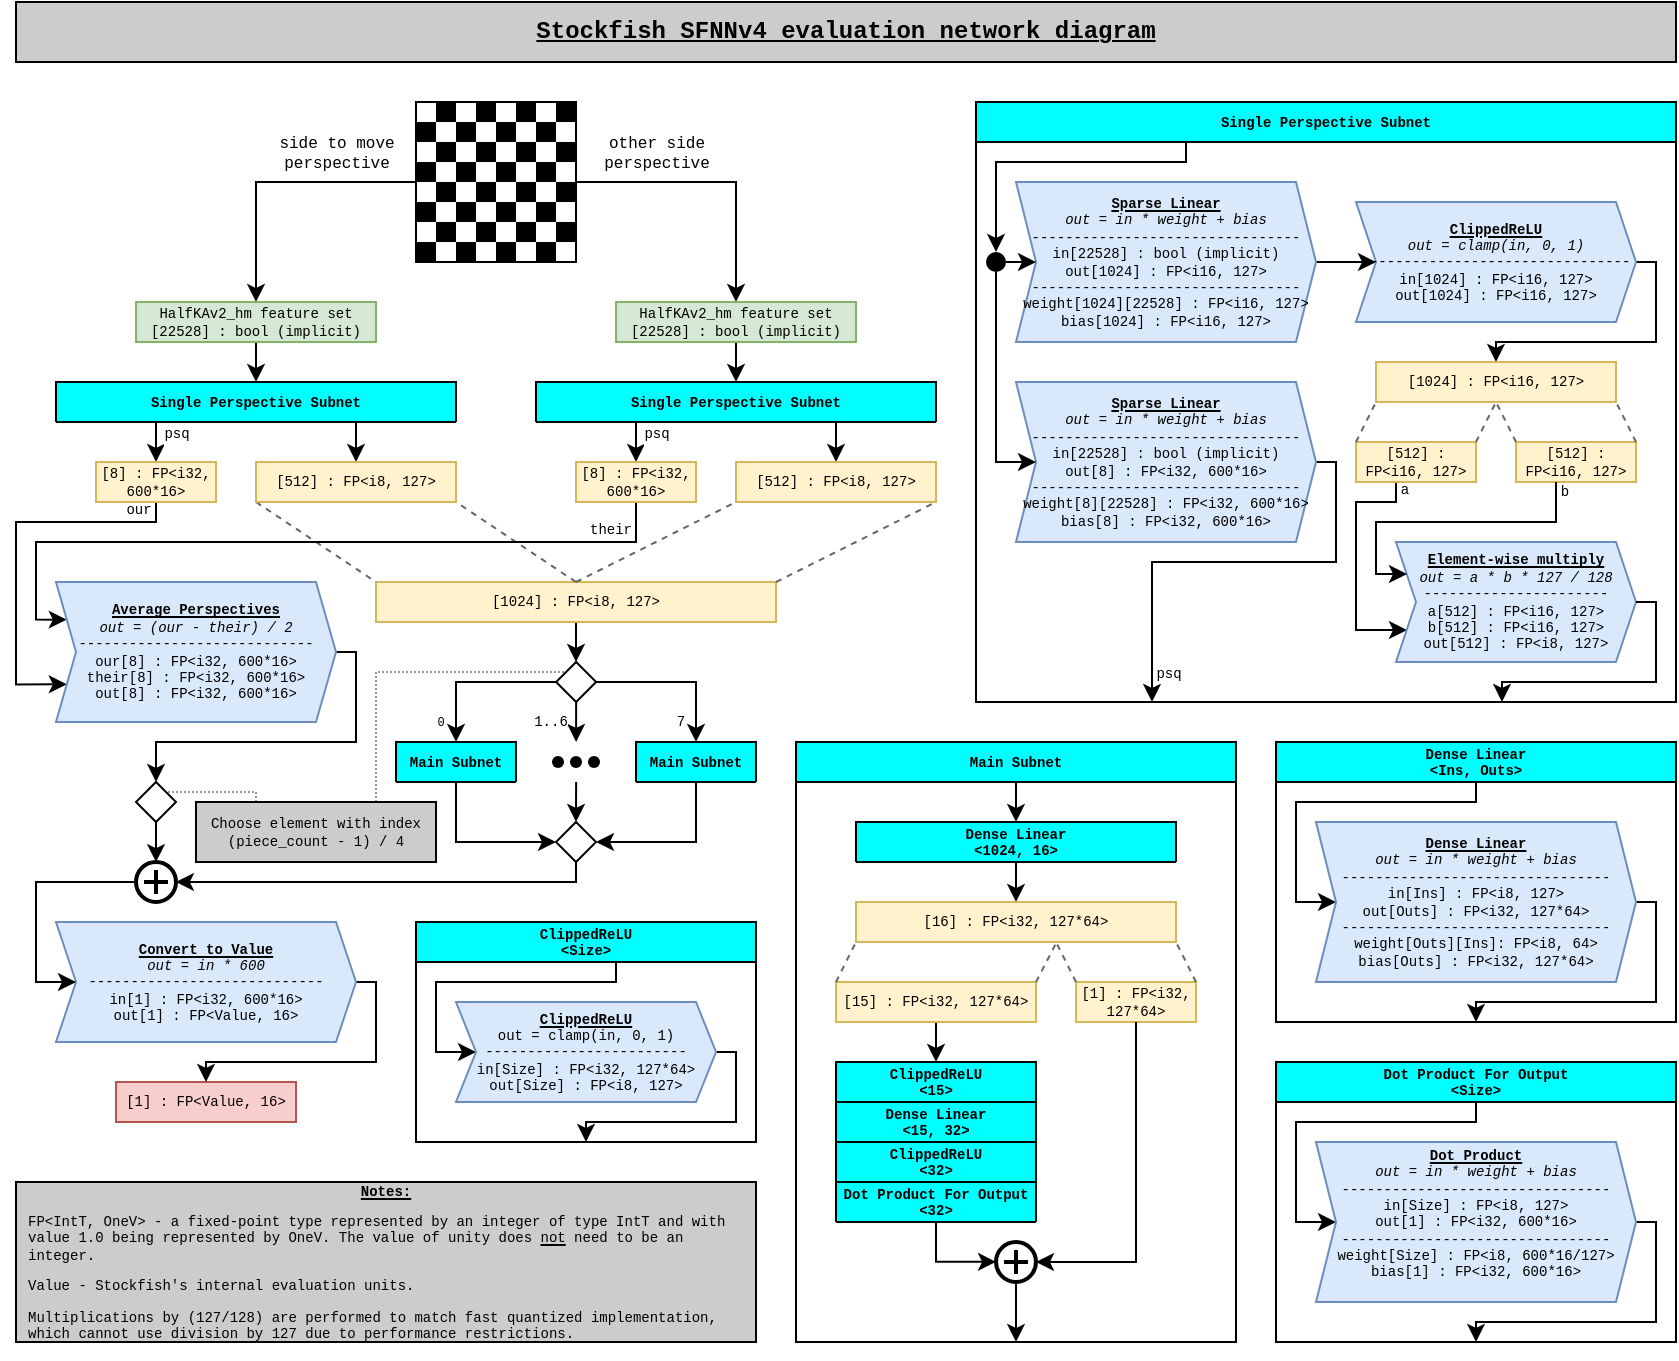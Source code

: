 <mxfile version="18.0.6"><diagram id="WEN0L9vgDvnMjeqGFGax" name="Page-1"><mxGraphModel dx="677" dy="362" grid="1" gridSize="10" guides="1" tooltips="1" connect="1" arrows="1" fold="1" page="1" pageScale="1" pageWidth="850" pageHeight="1100" math="0" shadow="0"><root><mxCell id="0"/><mxCell id="1" parent="0"/><mxCell id="uz10yLNLv4WFwoIeB_5W-53" value="&lt;div style=&quot;font-size: 8px;&quot;&gt;other side &lt;/div&gt;&lt;div style=&quot;font-size: 8px;&quot;&gt;perspective&lt;/div&gt;&lt;div style=&quot;font-size: 8px;&quot;&gt;&lt;br style=&quot;font-size: 8px;&quot;&gt;&lt;/div&gt;" style="edgeStyle=orthogonalEdgeStyle;rounded=0;sketch=0;jumpStyle=none;orthogonalLoop=1;jettySize=auto;html=1;exitX=1;exitY=0.5;exitDx=0;exitDy=0;entryX=0.5;entryY=0;entryDx=0;entryDy=0;shadow=0;labelBackgroundColor=none;fontSize=8;strokeColor=#000000;fontFamily=Courier New;" parent="1" source="tzUv8KeWCW81negE_duC-151" target="tzUv8KeWCW81negE_duC-61" edge="1"><mxGeometry x="-0.429" y="10" relative="1" as="geometry"><mxPoint as="offset"/><mxPoint x="450" y="390" as="sourcePoint"/><mxPoint x="490" y="450" as="targetPoint"/><Array as="points"><mxPoint x="520" y="390"/></Array></mxGeometry></mxCell><mxCell id="uz10yLNLv4WFwoIeB_5W-54" value="&lt;font style=&quot;font-size: 8px;&quot;&gt;side to move&lt;br style=&quot;font-size: 8px;&quot;&gt;&lt;/font&gt;&lt;div style=&quot;font-size: 8px;&quot;&gt;&lt;font style=&quot;font-size: 8px;&quot;&gt;perspective&lt;br style=&quot;font-size: 8px;&quot;&gt;&lt;/font&gt;&lt;/div&gt;&lt;div style=&quot;font-size: 8px;&quot;&gt;&lt;font style=&quot;font-size: 8px;&quot;&gt;&lt;br style=&quot;font-size: 8px;&quot;&gt;&lt;/font&gt;&lt;/div&gt;" style="edgeStyle=orthogonalEdgeStyle;rounded=0;sketch=0;jumpStyle=none;orthogonalLoop=1;jettySize=auto;html=1;exitX=0;exitY=0.5;exitDx=0;exitDy=0;shadow=0;labelBackgroundColor=none;fontSize=8;strokeColor=#000000;labelBorderColor=none;spacing=3;entryX=0.5;entryY=0;entryDx=0;entryDy=0;fontFamily=Courier New;" parent="1" source="tzUv8KeWCW81negE_duC-151" target="tzUv8KeWCW81negE_duC-48" edge="1"><mxGeometry x="-0.428" y="-10" relative="1" as="geometry"><mxPoint as="offset"/><mxPoint x="350" y="390" as="sourcePoint"/><mxPoint x="310" y="430" as="targetPoint"/><Array as="points"><mxPoint x="280" y="390"/></Array></mxGeometry></mxCell><mxCell id="8hmfTA59ZN2ZGKohdV2Q-18" style="edgeStyle=orthogonalEdgeStyle;rounded=0;orthogonalLoop=1;jettySize=auto;html=1;exitX=0.5;exitY=1;exitDx=0;exitDy=0;entryX=0.5;entryY=0;entryDx=0;entryDy=0;fontFamily=Courier New;" parent="1" source="uz10yLNLv4WFwoIeB_5W-46" edge="1"><mxGeometry relative="1" as="geometry"><mxPoint x="440.0" y="630" as="targetPoint"/></mxGeometry></mxCell><mxCell id="uz10yLNLv4WFwoIeB_5W-46" value="&lt;font style=&quot;font-size: 7px;&quot;&gt;[1024] : FP&amp;lt;i8, 127&amp;gt;&lt;/font&gt;" style="rounded=0;whiteSpace=wrap;html=1;shadow=0;glass=0;sketch=0;fontSize=7;align=center;fillColor=#fff2cc;strokeColor=#d6b656;fontFamily=Courier New;" parent="1" vertex="1"><mxGeometry x="340" y="590" width="200" height="20" as="geometry"/></mxCell><mxCell id="uz10yLNLv4WFwoIeB_5W-59" value="" style="endArrow=none;dashed=1;html=1;shadow=0;labelBackgroundColor=none;fontSize=9;strokeColor=#666666;entryX=0;entryY=1;entryDx=0;entryDy=0;exitX=0.5;exitY=0;exitDx=0;exitDy=0;fillColor=#f5f5f5;fontFamily=Courier New;" parent="1" source="uz10yLNLv4WFwoIeB_5W-46" target="tzUv8KeWCW81negE_duC-62" edge="1"><mxGeometry width="50" height="50" relative="1" as="geometry"><mxPoint x="395" y="620" as="sourcePoint"/><mxPoint x="470" y="570" as="targetPoint"/></mxGeometry></mxCell><mxCell id="uz10yLNLv4WFwoIeB_5W-60" value="" style="endArrow=none;dashed=1;html=1;shadow=0;labelBackgroundColor=none;fontSize=9;strokeColor=#666666;entryX=1;entryY=1;entryDx=0;entryDy=0;exitX=1;exitY=0;exitDx=0;exitDy=0;fillColor=#f5f5f5;fontFamily=Courier New;" parent="1" source="uz10yLNLv4WFwoIeB_5W-46" target="tzUv8KeWCW81negE_duC-62" edge="1"><mxGeometry width="50" height="50" relative="1" as="geometry"><mxPoint x="410" y="600" as="sourcePoint"/><mxPoint x="510" y="570" as="targetPoint"/></mxGeometry></mxCell><mxCell id="uz10yLNLv4WFwoIeB_5W-61" value="" style="endArrow=none;dashed=1;html=1;shadow=0;labelBackgroundColor=none;fontSize=9;strokeColor=#666666;entryX=1;entryY=1;entryDx=0;entryDy=0;exitX=0.5;exitY=0;exitDx=0;exitDy=0;fillColor=#f5f5f5;fontFamily=Courier New;" parent="1" source="uz10yLNLv4WFwoIeB_5W-46" target="tzUv8KeWCW81negE_duC-63" edge="1"><mxGeometry width="50" height="50" relative="1" as="geometry"><mxPoint x="420" y="610" as="sourcePoint"/><mxPoint x="330" y="570" as="targetPoint"/></mxGeometry></mxCell><mxCell id="uz10yLNLv4WFwoIeB_5W-62" value="" style="endArrow=none;dashed=1;html=1;shadow=0;labelBackgroundColor=none;fontSize=9;strokeColor=#666666;entryX=0;entryY=0;entryDx=0;entryDy=0;exitX=0;exitY=1;exitDx=0;exitDy=0;fillColor=#f5f5f5;fontFamily=Courier New;" parent="1" source="tzUv8KeWCW81negE_duC-63" target="uz10yLNLv4WFwoIeB_5W-46" edge="1"><mxGeometry width="50" height="50" relative="1" as="geometry"><mxPoint x="290" y="570" as="sourcePoint"/><mxPoint x="490" y="600" as="targetPoint"/></mxGeometry></mxCell><mxCell id="tzUv8KeWCW81negE_duC-1" value="Single Perspective Subnet" style="swimlane;fontFamily=Courier New;fontSize=7;fillColor=#00FFFF;startSize=20;gradientColor=none;swimlaneFillColor=none;" parent="1" vertex="1"><mxGeometry x="640" y="350" width="350" height="300" as="geometry"><mxRectangle x="20" y="380" width="180" height="23" as="alternateBounds"/></mxGeometry></mxCell><mxCell id="8hmfTA59ZN2ZGKohdV2Q-6" style="edgeStyle=orthogonalEdgeStyle;rounded=0;orthogonalLoop=1;jettySize=auto;html=1;exitX=1;exitY=0.5;exitDx=0;exitDy=0;entryX=0;entryY=0.5;entryDx=0;entryDy=0;fontFamily=Courier New;" parent="tzUv8KeWCW81negE_duC-1" source="tzUv8KeWCW81negE_duC-6" target="tzUv8KeWCW81negE_duC-19" edge="1"><mxGeometry relative="1" as="geometry"><Array as="points"><mxPoint x="190" y="80"/><mxPoint x="190" y="80"/></Array></mxGeometry></mxCell><mxCell id="tzUv8KeWCW81negE_duC-6" value="&lt;div&gt;&lt;br style=&quot;font-size: 7px;&quot;&gt;&lt;/div&gt;&lt;div style=&quot;font-size: 7px;&quot;&gt;&lt;font style=&quot;font-size: 7px;&quot;&gt;&lt;u style=&quot;font-size: 7px;&quot;&gt;&lt;b style=&quot;font-size: 7px;&quot;&gt;Sparse Linear&lt;/b&gt;&lt;/u&gt;&lt;/font&gt;&lt;/div&gt;&lt;div style=&quot;font-size: 7px;&quot;&gt;&lt;font style=&quot;font-size: 7px;&quot;&gt;&lt;i&gt;&lt;span style=&quot;font-size: 7px;&quot;&gt;&lt;span style=&quot;font-size: 7px;&quot;&gt;out = in * weight + bias&lt;/span&gt;&lt;/span&gt;&lt;/i&gt;&lt;br&gt;&lt;/font&gt;&lt;/div&gt;&lt;div style=&quot;font-size: 7px;&quot;&gt;&lt;font&gt;--------------------------------&lt;/font&gt;&lt;br&gt;&lt;/div&gt;&lt;div&gt;&lt;font style=&quot;font-size: 7px;&quot;&gt;in[&lt;/font&gt;&lt;font style=&quot;font-size: 7px;&quot;&gt;22528&lt;/font&gt;&lt;font style=&quot;font-size: 7px;&quot;&gt;] : bool (implicit)&lt;/font&gt;&lt;br style=&quot;font-size: 7px;&quot;&gt;&lt;/div&gt;&lt;div&gt;&lt;font style=&quot;font-size: 7px;&quot;&gt;out[1024] : FP&amp;lt;i16, 127&amp;gt;&lt;/font&gt;&lt;/div&gt;&lt;div&gt;&lt;font&gt;--------------------------------&lt;/font&gt;&lt;/div&gt;&lt;div&gt;&lt;font style=&quot;font-size: 7px;&quot;&gt;weight[&lt;/font&gt;&lt;font style=&quot;font-size: 7px;&quot;&gt;&lt;font style=&quot;font-size: 7px;&quot;&gt;1024&lt;/font&gt;][&lt;/font&gt;&lt;font style=&quot;font-size: 7px;&quot;&gt;22528&lt;/font&gt;&lt;font style=&quot;font-size: 7px;&quot;&gt;] : FP&amp;lt;i16, 127&amp;gt;&lt;/font&gt;&lt;br style=&quot;font-size: 7px;&quot;&gt;&lt;font style=&quot;font-size: 7px;&quot;&gt;bias[&lt;/font&gt;&lt;font style=&quot;font-size: 7px;&quot;&gt;&lt;font style=&quot;font-size: 7px;&quot;&gt;1024&lt;/font&gt;] : FP&amp;lt;i16, 127&amp;gt;&lt;/font&gt;&lt;br style=&quot;font-size: 7px;&quot;&gt;&lt;br style=&quot;font-size: 7px;&quot;&gt;&lt;/div&gt;" style="shape=step;perimeter=stepPerimeter;whiteSpace=wrap;fixedSize=1;rounded=0;shadow=0;glass=0;sketch=0;fontSize=7;align=center;size=10;fillColor=#dae8fc;strokeColor=#6c8ebf;rotation=0;fontStyle=0;html=1;fontFamily=Courier New;" parent="tzUv8KeWCW81negE_duC-1" vertex="1"><mxGeometry x="20" y="40" width="150" height="80" as="geometry"/></mxCell><mxCell id="8hmfTA59ZN2ZGKohdV2Q-103" style="edgeStyle=orthogonalEdgeStyle;rounded=0;orthogonalLoop=1;jettySize=auto;html=1;exitX=1;exitY=0.5;exitDx=0;exitDy=0;entryX=0.5;entryY=0;entryDx=0;entryDy=0;fontFamily=Courier New;fontSize=7;endArrow=classic;endFill=1;strokeColor=#000000;" parent="tzUv8KeWCW81negE_duC-1" source="tzUv8KeWCW81negE_duC-19" target="8hmfTA59ZN2ZGKohdV2Q-101" edge="1"><mxGeometry relative="1" as="geometry"><Array as="points"><mxPoint x="340" y="80"/><mxPoint x="340" y="120"/><mxPoint x="260" y="120"/></Array></mxGeometry></mxCell><mxCell id="tzUv8KeWCW81negE_duC-19" value="&lt;font style=&quot;font-size: 7px;&quot;&gt;&lt;br style=&quot;font-size: 7px;&quot;&gt;&lt;/font&gt;&lt;div style=&quot;font-size: 7px;&quot;&gt;&lt;font style=&quot;font-size: 7px;&quot;&gt;&lt;u style=&quot;font-size: 7px;&quot;&gt;&lt;b style=&quot;font-size: 7px;&quot;&gt;ClippedReLU&lt;/b&gt;&lt;/u&gt;&lt;/font&gt;&lt;/div&gt;&lt;div style=&quot;font-size: 7px;&quot;&gt;&lt;font style=&quot;font-size: 7px;&quot;&gt;&lt;i&gt;&lt;span style=&quot;font-size: 7px;&quot;&gt;&lt;span style=&quot;font-size: 7px;&quot;&gt;out = clamp(in, 0, 1)&lt;/span&gt;&lt;/span&gt;&lt;/i&gt;&lt;u style=&quot;font-size: 7px;&quot;&gt;&lt;b style=&quot;font-size: 7px;&quot;&gt;&lt;br&gt;&lt;/b&gt;&lt;/u&gt;&lt;/font&gt;&lt;/div&gt;&lt;div align=&quot;center&quot;&gt;&lt;font&gt;--------------------------------&lt;/font&gt;&lt;/div&gt;&lt;div&gt;&lt;font style=&quot;font-size: 7px;&quot;&gt;in[&lt;/font&gt;&lt;font style=&quot;font-size: 7px;&quot;&gt;&lt;font style=&quot;font-size: 7px;&quot;&gt;1024&lt;/font&gt;] : &lt;/font&gt;&lt;font style=&quot;font-size: 7px;&quot;&gt;FP&amp;lt;i16, 127&amp;gt;&lt;/font&gt;&lt;/div&gt;&lt;div&gt;&lt;font style=&quot;font-size: 7px;&quot;&gt;out[&lt;/font&gt;&lt;font style=&quot;font-size: 7px;&quot;&gt;&lt;font style=&quot;font-size: 7px;&quot;&gt;1024&lt;/font&gt;] : FP&amp;lt;i16, 127&amp;gt;&lt;/font&gt;&lt;br style=&quot;font-size: 7px;&quot;&gt;&lt;/div&gt;&lt;font style=&quot;font-size: 7px;&quot;&gt;&lt;br style=&quot;font-size: 7px;&quot;&gt;&lt;/font&gt;" style="shape=step;perimeter=stepPerimeter;whiteSpace=wrap;fixedSize=1;rounded=0;shadow=0;glass=0;sketch=0;fontSize=7;align=center;size=10;fillColor=#dae8fc;strokeColor=#6c8ebf;rotation=0;fontStyle=0;html=1;fontFamily=Courier New;" parent="tzUv8KeWCW81negE_duC-1" vertex="1"><mxGeometry x="190" y="50" width="140" height="60" as="geometry"/></mxCell><mxCell id="8hmfTA59ZN2ZGKohdV2Q-8" value="psq" style="edgeStyle=orthogonalEdgeStyle;rounded=0;orthogonalLoop=1;jettySize=auto;html=1;exitX=1;exitY=0.5;exitDx=0;exitDy=0;entryX=0.25;entryY=1;entryDx=0;entryDy=0;fontSize=7;fontFamily=Courier New;" parent="tzUv8KeWCW81negE_duC-1" source="8hmfTA59ZN2ZGKohdV2Q-1" target="tzUv8KeWCW81negE_duC-1" edge="1"><mxGeometry x="0.87" y="8" relative="1" as="geometry"><mxPoint x="60" y="310" as="targetPoint"/><Array as="points"><mxPoint x="180" y="180"/><mxPoint x="180" y="230"/><mxPoint x="88" y="230"/><mxPoint x="88" y="300"/></Array><mxPoint as="offset"/></mxGeometry></mxCell><mxCell id="8hmfTA59ZN2ZGKohdV2Q-1" value="&lt;div&gt;&lt;br style=&quot;font-size: 7px;&quot;&gt;&lt;/div&gt;&lt;div style=&quot;font-size: 7px;&quot;&gt;&lt;font style=&quot;font-size: 7px;&quot;&gt;&lt;u style=&quot;font-size: 7px;&quot;&gt;&lt;b style=&quot;font-size: 7px;&quot;&gt;Sparse Linear&lt;/b&gt;&lt;/u&gt;&lt;/font&gt;&lt;/div&gt;&lt;div style=&quot;font-size: 7px;&quot;&gt;&lt;font style=&quot;font-size: 7px;&quot;&gt;&lt;i&gt;&lt;span style=&quot;font-size: 7px;&quot;&gt;&lt;span style=&quot;font-size: 7px;&quot;&gt;out = in * weight + bias&lt;/span&gt;&lt;/span&gt;&lt;/i&gt;&lt;br&gt;&lt;/font&gt;&lt;/div&gt;&lt;div style=&quot;font-size: 7px;&quot;&gt;&lt;font&gt;--------------------------------&lt;/font&gt;&lt;br&gt;&lt;/div&gt;&lt;div&gt;&lt;font style=&quot;font-size: 7px;&quot;&gt;in[&lt;/font&gt;&lt;font style=&quot;font-size: 7px;&quot;&gt;&lt;font style=&quot;font-size: 7px;&quot;&gt;22528&lt;/font&gt;] : bool (implicit)&lt;/font&gt;&lt;br style=&quot;font-size: 7px;&quot;&gt;&lt;/div&gt;&lt;div&gt;&lt;font style=&quot;font-size: 7px;&quot;&gt;out[8] : FP&amp;lt;i32, 600*16&amp;gt;&lt;/font&gt;&lt;/div&gt;&lt;div&gt;&lt;font&gt;--------------------------------&lt;/font&gt;&lt;/div&gt;&lt;div&gt;&lt;font style=&quot;font-size: 7px;&quot;&gt;weight[8][&lt;/font&gt;&lt;font style=&quot;font-size: 7px;&quot;&gt;&lt;font style=&quot;font-size: 7px;&quot;&gt;22528&lt;/font&gt;] : FP&amp;lt;i32, &lt;/font&gt;&lt;font style=&quot;font-size: 7px;&quot;&gt;&lt;font style=&quot;font-size: 7px;&quot;&gt;600*16&lt;/font&gt;&amp;gt;&lt;/font&gt;&lt;br style=&quot;font-size: 7px;&quot;&gt;&lt;font style=&quot;font-size: 7px;&quot;&gt;bias[8] : FP&amp;lt;i32, 600*16&amp;gt;&lt;/font&gt;&lt;br style=&quot;font-size: 7px;&quot;&gt;&lt;br style=&quot;font-size: 7px;&quot;&gt;&lt;/div&gt;" style="shape=step;perimeter=stepPerimeter;whiteSpace=wrap;fixedSize=1;rounded=0;shadow=0;glass=0;sketch=0;fontSize=7;align=center;size=10;fillColor=#dae8fc;strokeColor=#6c8ebf;rotation=0;fontStyle=0;html=1;fontFamily=Courier New;" parent="tzUv8KeWCW81negE_duC-1" vertex="1"><mxGeometry x="20" y="140" width="150" height="80" as="geometry"/></mxCell><mxCell id="8hmfTA59ZN2ZGKohdV2Q-4" style="edgeStyle=orthogonalEdgeStyle;rounded=0;orthogonalLoop=1;jettySize=auto;html=1;exitX=1;exitY=0.5;exitDx=0;exitDy=0;entryX=0;entryY=0.5;entryDx=0;entryDy=0;fontFamily=Courier New;" parent="tzUv8KeWCW81negE_duC-1" source="8hmfTA59ZN2ZGKohdV2Q-2" target="tzUv8KeWCW81negE_duC-6" edge="1"><mxGeometry relative="1" as="geometry"/></mxCell><mxCell id="8hmfTA59ZN2ZGKohdV2Q-5" style="edgeStyle=orthogonalEdgeStyle;rounded=0;orthogonalLoop=1;jettySize=auto;html=1;exitX=0.5;exitY=1;exitDx=0;exitDy=0;entryX=0;entryY=0.5;entryDx=0;entryDy=0;fontFamily=Courier New;" parent="tzUv8KeWCW81negE_duC-1" source="8hmfTA59ZN2ZGKohdV2Q-2" target="8hmfTA59ZN2ZGKohdV2Q-1" edge="1"><mxGeometry relative="1" as="geometry"><mxPoint x="10" y="170" as="targetPoint"/><Array as="points"><mxPoint x="10" y="180"/></Array></mxGeometry></mxCell><mxCell id="8hmfTA59ZN2ZGKohdV2Q-2" value="" style="ellipse;fillColor=#000000;strokeColor=none;fontFamily=Courier New;" parent="tzUv8KeWCW81negE_duC-1" vertex="1"><mxGeometry x="5" y="75" width="10" height="10" as="geometry"/></mxCell><mxCell id="8hmfTA59ZN2ZGKohdV2Q-3" value="" style="endArrow=classic;html=1;rounded=0;labelBackgroundColor=none;labelBorderColor=none;fontFamily=Courier New;fontSize=7;entryX=0.5;entryY=0;entryDx=0;entryDy=0;" parent="tzUv8KeWCW81negE_duC-1" target="8hmfTA59ZN2ZGKohdV2Q-2" edge="1"><mxGeometry width="50" height="50" relative="1" as="geometry"><mxPoint x="105" y="20" as="sourcePoint"/><mxPoint x="240" y="277" as="targetPoint"/><Array as="points"><mxPoint x="105" y="30"/><mxPoint x="10" y="30"/></Array></mxGeometry></mxCell><mxCell id="8hmfTA59ZN2ZGKohdV2Q-101" value="[1024] : FP&amp;lt;i16, 127&amp;gt;" style="rounded=0;whiteSpace=wrap;html=1;shadow=0;glass=0;sketch=0;fontSize=7;align=center;fillColor=#fff2cc;strokeColor=#d6b656;fontFamily=Courier New;" parent="tzUv8KeWCW81negE_duC-1" vertex="1"><mxGeometry x="200" y="130" width="120" height="20" as="geometry"/></mxCell><mxCell id="8hmfTA59ZN2ZGKohdV2Q-112" value="a" style="edgeStyle=orthogonalEdgeStyle;rounded=0;orthogonalLoop=1;jettySize=auto;html=1;exitX=0.5;exitY=1;exitDx=0;exitDy=0;entryX=0;entryY=0.75;entryDx=0;entryDy=0;fontFamily=Courier New;fontSize=7;endArrow=classic;endFill=1;strokeColor=#000000;" parent="tzUv8KeWCW81negE_duC-1" target="8hmfTA59ZN2ZGKohdV2Q-111" edge="1"><mxGeometry x="-0.933" y="4" relative="1" as="geometry"><mxPoint x="210" y="190" as="sourcePoint"/><Array as="points"><mxPoint x="210" y="200"/><mxPoint x="190" y="200"/><mxPoint x="190" y="264"/><mxPoint x="216" y="264"/></Array><mxPoint as="offset"/></mxGeometry></mxCell><mxCell id="8hmfTA59ZN2ZGKohdV2Q-104" value="[512] : FP&amp;lt;i16, 127&amp;gt;" style="rounded=0;whiteSpace=wrap;html=1;shadow=0;glass=0;sketch=0;fontSize=7;align=center;fillColor=#fff2cc;strokeColor=#d6b656;fontFamily=Courier New;" parent="tzUv8KeWCW81negE_duC-1" vertex="1"><mxGeometry x="190" y="170" width="60" height="20" as="geometry"/></mxCell><mxCell id="8hmfTA59ZN2ZGKohdV2Q-105" value="" style="endArrow=none;dashed=1;html=1;shadow=0;labelBackgroundColor=none;fontSize=9;strokeColor=#666666;entryX=0;entryY=1;entryDx=0;entryDy=0;exitX=0;exitY=0;exitDx=0;exitDy=0;fillColor=#f5f5f5;fontFamily=Courier New;" parent="tzUv8KeWCW81negE_duC-1" source="8hmfTA59ZN2ZGKohdV2Q-104" target="8hmfTA59ZN2ZGKohdV2Q-101" edge="1"><mxGeometry width="50" height="50" relative="1" as="geometry"><mxPoint x="110" y="240" as="sourcePoint"/><mxPoint x="190" y="200" as="targetPoint"/></mxGeometry></mxCell><mxCell id="8hmfTA59ZN2ZGKohdV2Q-106" value="" style="endArrow=none;dashed=1;html=1;shadow=0;labelBackgroundColor=none;fontSize=9;strokeColor=#666666;entryX=0.5;entryY=1;entryDx=0;entryDy=0;exitX=1;exitY=0;exitDx=0;exitDy=0;fillColor=#f5f5f5;fontFamily=Courier New;" parent="tzUv8KeWCW81negE_duC-1" source="8hmfTA59ZN2ZGKohdV2Q-104" target="8hmfTA59ZN2ZGKohdV2Q-101" edge="1"><mxGeometry width="50" height="50" relative="1" as="geometry"><mxPoint x="190" y="180" as="sourcePoint"/><mxPoint x="210" y="160" as="targetPoint"/></mxGeometry></mxCell><mxCell id="8hmfTA59ZN2ZGKohdV2Q-107" value="[512] : FP&amp;lt;i16, 127&amp;gt;" style="rounded=0;whiteSpace=wrap;html=1;shadow=0;glass=0;sketch=0;fontSize=7;align=center;fillColor=#fff2cc;strokeColor=#d6b656;fontFamily=Courier New;" parent="tzUv8KeWCW81negE_duC-1" vertex="1"><mxGeometry x="270" y="170" width="60" height="20" as="geometry"/></mxCell><mxCell id="8hmfTA59ZN2ZGKohdV2Q-109" value="" style="endArrow=none;dashed=1;html=1;shadow=0;labelBackgroundColor=none;fontSize=9;strokeColor=#666666;entryX=0.5;entryY=1;entryDx=0;entryDy=0;exitX=0;exitY=0;exitDx=0;exitDy=0;fillColor=#f5f5f5;fontFamily=Courier New;" parent="tzUv8KeWCW81negE_duC-1" source="8hmfTA59ZN2ZGKohdV2Q-107" target="8hmfTA59ZN2ZGKohdV2Q-101" edge="1"><mxGeometry width="50" height="50" relative="1" as="geometry"><mxPoint x="260" y="180" as="sourcePoint"/><mxPoint x="270" y="160" as="targetPoint"/></mxGeometry></mxCell><mxCell id="8hmfTA59ZN2ZGKohdV2Q-110" value="" style="endArrow=none;dashed=1;html=1;shadow=0;labelBackgroundColor=none;fontSize=9;strokeColor=#666666;entryX=1;entryY=1;entryDx=0;entryDy=0;exitX=1;exitY=0;exitDx=0;exitDy=0;fillColor=#f5f5f5;fontFamily=Courier New;" parent="tzUv8KeWCW81negE_duC-1" source="8hmfTA59ZN2ZGKohdV2Q-107" target="8hmfTA59ZN2ZGKohdV2Q-101" edge="1"><mxGeometry width="50" height="50" relative="1" as="geometry"><mxPoint x="270" y="190" as="sourcePoint"/><mxPoint x="280" y="170" as="targetPoint"/></mxGeometry></mxCell><mxCell id="8hmfTA59ZN2ZGKohdV2Q-111" value="&lt;div&gt;&lt;br style=&quot;font-size: 7px;&quot;&gt;&lt;/div&gt;&lt;div style=&quot;font-size: 7px;&quot;&gt;&lt;font style=&quot;font-size: 7px;&quot;&gt;&lt;u style=&quot;font-size: 7px;&quot;&gt;&lt;b style=&quot;font-size: 7px;&quot;&gt;Element-wise multiply&lt;br&gt;&lt;/b&gt;&lt;/u&gt;&lt;/font&gt;&lt;/div&gt;&lt;div style=&quot;font-size: 7px;&quot;&gt;&lt;font style=&quot;font-size: 7px;&quot;&gt;&lt;i&gt;&lt;span style=&quot;font-size: 7px;&quot;&gt;&lt;span style=&quot;font-size: 7px;&quot;&gt;out = a * b * 127 / 128&lt;/span&gt;&lt;/span&gt;&lt;/i&gt;&lt;br&gt;&lt;/font&gt;&lt;/div&gt;&lt;div style=&quot;font-size: 7px;&quot;&gt;&lt;font&gt;----------------------&lt;/font&gt;&lt;br&gt;&lt;/div&gt;&lt;div&gt;&lt;font style=&quot;font-size: 7px;&quot;&gt;a[512&lt;/font&gt;&lt;font style=&quot;font-size: 7px;&quot;&gt;] : FP&amp;lt;i16, 127&amp;gt;&lt;/font&gt;&lt;font&gt;&lt;/font&gt;&lt;br&gt;&lt;div&gt;&lt;font style=&quot;font-size: 7px;&quot;&gt;b[512&lt;/font&gt;&lt;font style=&quot;font-size: 7px;&quot;&gt;] : FP&amp;lt;i16, 127&amp;gt;&lt;/font&gt;&lt;/div&gt;&lt;/div&gt;&lt;div&gt;&lt;font style=&quot;font-size: 7px;&quot;&gt;out[512] : FP&amp;lt;i8, 127&amp;gt;&lt;/font&gt;&lt;br style=&quot;font-size: 7px;&quot;&gt;&lt;br style=&quot;font-size: 7px;&quot;&gt;&lt;/div&gt;" style="shape=step;perimeter=stepPerimeter;whiteSpace=wrap;fixedSize=1;rounded=0;shadow=0;glass=0;sketch=0;fontSize=7;align=center;size=10;fillColor=#dae8fc;strokeColor=#6c8ebf;rotation=0;fontStyle=0;html=1;fontFamily=Courier New;" parent="tzUv8KeWCW81negE_duC-1" vertex="1"><mxGeometry x="210" y="220" width="120" height="60" as="geometry"/></mxCell><mxCell id="8hmfTA59ZN2ZGKohdV2Q-114" value="b" style="edgeStyle=orthogonalEdgeStyle;rounded=0;orthogonalLoop=1;jettySize=auto;html=1;exitX=0.5;exitY=1;exitDx=0;exitDy=0;fontFamily=Courier New;fontSize=7;endArrow=classic;endFill=1;strokeColor=#000000;entryX=0;entryY=0.25;entryDx=0;entryDy=0;" parent="tzUv8KeWCW81negE_duC-1" target="8hmfTA59ZN2ZGKohdV2Q-111" edge="1"><mxGeometry x="-0.934" y="4" relative="1" as="geometry"><mxPoint x="200" y="250" as="targetPoint"/><mxPoint x="290" y="190" as="sourcePoint"/><Array as="points"><mxPoint x="290" y="210"/><mxPoint x="200" y="210"/><mxPoint x="200" y="236"/><mxPoint x="216" y="236"/></Array><mxPoint as="offset"/></mxGeometry></mxCell><mxCell id="8hmfTA59ZN2ZGKohdV2Q-115" style="edgeStyle=orthogonalEdgeStyle;rounded=0;orthogonalLoop=1;jettySize=auto;html=1;exitX=1;exitY=0.5;exitDx=0;exitDy=0;fontFamily=Courier New;fontSize=7;endArrow=classic;endFill=1;strokeColor=#000000;entryX=0.75;entryY=1;entryDx=0;entryDy=0;" parent="tzUv8KeWCW81negE_duC-1" source="8hmfTA59ZN2ZGKohdV2Q-111" target="tzUv8KeWCW81negE_duC-1" edge="1"><mxGeometry relative="1" as="geometry"><mxPoint x="400" y="320" as="targetPoint"/><Array as="points"><mxPoint x="340" y="250"/><mxPoint x="340" y="290"/><mxPoint x="263" y="290"/><mxPoint x="263" y="300"/></Array></mxGeometry></mxCell><mxCell id="8hmfTA59ZN2ZGKohdV2Q-10" style="edgeStyle=orthogonalEdgeStyle;rounded=0;orthogonalLoop=1;jettySize=auto;html=1;exitX=0.75;exitY=1;exitDx=0;exitDy=0;entryX=0.5;entryY=0;entryDx=0;entryDy=0;fontFamily=Courier New;" parent="1" source="tzUv8KeWCW81negE_duC-25" target="tzUv8KeWCW81negE_duC-63" edge="1"><mxGeometry relative="1" as="geometry"><Array as="points"><mxPoint x="330" y="530"/></Array></mxGeometry></mxCell><mxCell id="8hmfTA59ZN2ZGKohdV2Q-14" value="&#xA;psq&#xA;&#xA;" style="edgeStyle=orthogonalEdgeStyle;rounded=0;orthogonalLoop=1;jettySize=auto;html=1;exitX=0.25;exitY=1;exitDx=0;exitDy=0;entryX=0.5;entryY=0;entryDx=0;entryDy=0;fontSize=7;fontFamily=Courier New;" parent="1" source="tzUv8KeWCW81negE_duC-25" target="8hmfTA59ZN2ZGKohdV2Q-13" edge="1"><mxGeometry y="10" relative="1" as="geometry"><Array as="points"><mxPoint x="230" y="520"/><mxPoint x="230" y="520"/></Array><mxPoint as="offset"/></mxGeometry></mxCell><mxCell id="tzUv8KeWCW81negE_duC-25" value="Single Perspective Subnet" style="swimlane;fontFamily=Courier New;fontSize=7;fillColor=#00FFFF;" parent="1" vertex="1" collapsed="1"><mxGeometry x="180" y="490" width="200" height="20" as="geometry"><mxRectangle x="260" y="490" width="200" height="300" as="alternateBounds"/></mxGeometry></mxCell><mxCell id="tzUv8KeWCW81negE_duC-26" style="edgeStyle=orthogonalEdgeStyle;rounded=0;orthogonalLoop=1;jettySize=auto;html=1;exitX=0.5;exitY=1;exitDx=0;exitDy=0;entryX=0;entryY=0.5;entryDx=0;entryDy=0;labelBackgroundColor=none;labelBorderColor=none;fontFamily=Courier New;fontSize=8;" parent="tzUv8KeWCW81negE_duC-25" source="tzUv8KeWCW81negE_duC-27" target="tzUv8KeWCW81negE_duC-30" edge="1"><mxGeometry relative="1" as="geometry"><Array as="points"><mxPoint x="100" y="70"/><mxPoint x="10" y="70"/><mxPoint x="10" y="120"/></Array></mxGeometry></mxCell><mxCell id="tzUv8KeWCW81negE_duC-27" value="&lt;font style=&quot;font-size: 7px;&quot; face=&quot;Courier New&quot;&gt;[40960] : bool (implicit)&lt;br style=&quot;font-size: 7px;&quot;&gt;&lt;/font&gt;" style="rounded=0;whiteSpace=wrap;html=1;shadow=0;glass=0;sketch=0;fontSize=7;align=center;fillColor=#d5e8d4;strokeColor=#82b366;" parent="tzUv8KeWCW81negE_duC-25" vertex="1"><mxGeometry x="40" y="40" width="120" height="20" as="geometry"/></mxCell><mxCell id="tzUv8KeWCW81negE_duC-28" style="edgeStyle=orthogonalEdgeStyle;rounded=0;orthogonalLoop=1;jettySize=auto;html=1;fontFamily=Helvetica;fontSize=8;" parent="tzUv8KeWCW81negE_duC-25" edge="1"><mxGeometry relative="1" as="geometry"><mxPoint x="100" y="23" as="sourcePoint"/><mxPoint x="100" y="40" as="targetPoint"/></mxGeometry></mxCell><mxCell id="tzUv8KeWCW81negE_duC-29" style="edgeStyle=orthogonalEdgeStyle;rounded=0;orthogonalLoop=1;jettySize=auto;html=1;exitX=1;exitY=0.5;exitDx=0;exitDy=0;entryX=0;entryY=0.5;entryDx=0;entryDy=0;labelBackgroundColor=none;labelBorderColor=none;fontFamily=Courier New;fontSize=7;" parent="tzUv8KeWCW81negE_duC-25" source="tzUv8KeWCW81negE_duC-30" target="tzUv8KeWCW81negE_duC-32" edge="1"><mxGeometry relative="1" as="geometry"><Array as="points"><mxPoint x="190" y="120"/><mxPoint x="190" y="170"/><mxPoint x="10" y="170"/><mxPoint x="10" y="210"/></Array></mxGeometry></mxCell><mxCell id="tzUv8KeWCW81negE_duC-30" value="&lt;div&gt;&lt;br style=&quot;font-size: 7px;&quot;&gt;&lt;/div&gt;&lt;div style=&quot;font-size: 7px;&quot;&gt;&lt;font style=&quot;font-size: 7px;&quot; face=&quot;Courier New&quot;&gt;&lt;u style=&quot;font-size: 7px;&quot;&gt;&lt;b style=&quot;font-size: 7px;&quot;&gt;Linear&lt;/b&gt;&lt;/u&gt;&lt;/font&gt;&lt;/div&gt;&lt;div style=&quot;font-size: 7px;&quot;&gt;&lt;font style=&quot;font-size: 7px;&quot; face=&quot;Courier New&quot;&gt;&lt;i&gt;&lt;span style=&quot;font-size: 7px;&quot;&gt;&lt;span style=&quot;font-size: 7px;&quot;&gt;out = in * weight + bias&lt;/span&gt;&lt;/span&gt;&lt;/i&gt;&lt;br&gt;&lt;/font&gt;&lt;/div&gt;&lt;div style=&quot;font-size: 7px;&quot;&gt;&lt;font face=&quot;Courier New&quot;&gt;------------------------------------&lt;/font&gt;&lt;br&gt;&lt;/div&gt;&lt;div&gt;&lt;font style=&quot;font-size: 7px;&quot; face=&quot;Courier New&quot;&gt;in[40960] : bool (implicit)&lt;/font&gt;&lt;br style=&quot;font-size: 7px;&quot;&gt;&lt;/div&gt;&lt;div&gt;&lt;font style=&quot;font-size: 7px;&quot; face=&quot;Courier New&quot;&gt;out[256] : FP&amp;lt;i16, 127&amp;gt;&lt;/font&gt;&lt;/div&gt;&lt;div&gt;&lt;font face=&quot;Courier New&quot;&gt;------------------------------------&lt;/font&gt;&lt;/div&gt;&lt;div&gt;&lt;font style=&quot;font-size: 7px;&quot; face=&quot;Courier New&quot;&gt;weight[256][40960] : FP&amp;lt;i16, 127&amp;gt;&lt;/font&gt;&lt;br style=&quot;font-size: 7px;&quot;&gt;&lt;font style=&quot;font-size: 7px;&quot; face=&quot;Courier New&quot;&gt;bias[256] : FP&amp;lt;i16, 127&amp;gt;&lt;/font&gt;&lt;br style=&quot;font-size: 7px;&quot;&gt;&lt;br style=&quot;font-size: 7px;&quot;&gt;&lt;/div&gt;" style="shape=step;perimeter=stepPerimeter;whiteSpace=wrap;fixedSize=1;rounded=0;shadow=0;glass=0;sketch=0;fontSize=7;align=center;size=10;fillColor=#dae8fc;strokeColor=#6c8ebf;rotation=0;fontStyle=0;html=1;" parent="tzUv8KeWCW81negE_duC-25" vertex="1"><mxGeometry x="20" y="80" width="160" height="80" as="geometry"/></mxCell><mxCell id="tzUv8KeWCW81negE_duC-31" style="edgeStyle=orthogonalEdgeStyle;rounded=0;orthogonalLoop=1;jettySize=auto;html=1;exitX=1;exitY=0.5;exitDx=0;exitDy=0;entryX=0.5;entryY=0;entryDx=0;entryDy=0;labelBackgroundColor=none;labelBorderColor=none;fontFamily=Courier New;fontSize=7;" parent="tzUv8KeWCW81negE_duC-25" source="tzUv8KeWCW81negE_duC-32" target="tzUv8KeWCW81negE_duC-34" edge="1"><mxGeometry relative="1" as="geometry"><Array as="points"><mxPoint x="190" y="210"/><mxPoint x="190" y="250"/><mxPoint x="100" y="250"/></Array></mxGeometry></mxCell><mxCell id="tzUv8KeWCW81negE_duC-32" value="&lt;font style=&quot;font-size: 7px;&quot; face=&quot;Courier New&quot;&gt;&lt;br style=&quot;font-size: 7px;&quot;&gt;&lt;/font&gt;&lt;div style=&quot;font-size: 7px;&quot;&gt;&lt;font style=&quot;font-size: 7px;&quot; face=&quot;Courier New&quot;&gt;&lt;u style=&quot;font-size: 7px;&quot;&gt;&lt;b style=&quot;font-size: 7px;&quot;&gt;ClippedReLU&lt;/b&gt;&lt;/u&gt;&lt;/font&gt;&lt;/div&gt;&lt;div style=&quot;font-size: 7px;&quot;&gt;&lt;font style=&quot;font-size: 7px;&quot; face=&quot;Courier New&quot;&gt;&lt;i&gt;&lt;span style=&quot;font-size: 7px;&quot;&gt;&lt;span style=&quot;font-size: 7px;&quot;&gt;out = clamp(in, 0, 1)&lt;/span&gt;&lt;/span&gt;&lt;/i&gt;&lt;u style=&quot;font-size: 7px;&quot;&gt;&lt;b style=&quot;font-size: 7px;&quot;&gt;&lt;br&gt;&lt;/b&gt;&lt;/u&gt;&lt;/font&gt;&lt;/div&gt;&lt;div align=&quot;center&quot;&gt;&lt;font face=&quot;Courier New&quot;&gt;------------------------------------&lt;/font&gt;&lt;font style=&quot;font-size: 7px;&quot; face=&quot;Courier New&quot;&gt;&lt;/font&gt;&lt;/div&gt;&lt;div&gt;&lt;font style=&quot;font-size: 7px;&quot; face=&quot;Courier New&quot;&gt;in[256] : &lt;/font&gt;&lt;font style=&quot;font-size: 7px;&quot; face=&quot;Courier New&quot;&gt;FP&amp;lt;i16, 127&amp;gt;&lt;/font&gt;&lt;/div&gt;&lt;div&gt;&lt;font style=&quot;font-size: 7px;&quot; face=&quot;Courier New&quot;&gt;out[256] : FP&amp;lt;i16, 127&amp;gt;&lt;/font&gt;&lt;br style=&quot;font-size: 7px;&quot;&gt;&lt;/div&gt;&lt;font style=&quot;font-size: 7px;&quot; face=&quot;Courier New&quot;&gt;&lt;br style=&quot;font-size: 7px;&quot;&gt;&lt;/font&gt;" style="shape=step;perimeter=stepPerimeter;whiteSpace=wrap;fixedSize=1;rounded=0;shadow=0;glass=0;sketch=0;fontSize=7;align=center;size=10;fillColor=#dae8fc;strokeColor=#6c8ebf;rotation=0;fontStyle=0;html=1;" parent="tzUv8KeWCW81negE_duC-25" vertex="1"><mxGeometry x="20" y="180" width="160" height="60" as="geometry"/></mxCell><mxCell id="tzUv8KeWCW81negE_duC-33" style="edgeStyle=orthogonalEdgeStyle;rounded=0;orthogonalLoop=1;jettySize=auto;html=1;exitX=0.5;exitY=1;exitDx=0;exitDy=0;entryX=0.5;entryY=1;entryDx=0;entryDy=0;labelBackgroundColor=none;labelBorderColor=none;fontFamily=Courier New;fontSize=7;" parent="tzUv8KeWCW81negE_duC-25" source="tzUv8KeWCW81negE_duC-34" target="tzUv8KeWCW81negE_duC-25" edge="1"><mxGeometry relative="1" as="geometry"/></mxCell><mxCell id="tzUv8KeWCW81negE_duC-34" value="[256] : FP&amp;lt;i16, 127&amp;gt;" style="rounded=0;whiteSpace=wrap;html=1;shadow=0;glass=0;sketch=0;fontSize=7;align=center;fillColor=#fff2cc;strokeColor=#d6b656;fontFamily=Courier New;" parent="tzUv8KeWCW81negE_duC-25" vertex="1"><mxGeometry x="50" y="260" width="100" height="20" as="geometry"/></mxCell><mxCell id="tzUv8KeWCW81negE_duC-49" style="edgeStyle=orthogonalEdgeStyle;rounded=0;orthogonalLoop=1;jettySize=auto;html=1;exitX=0.5;exitY=1;exitDx=0;exitDy=0;entryX=0.5;entryY=0;entryDx=0;entryDy=0;labelBackgroundColor=none;labelBorderColor=none;fontFamily=Courier New;fontSize=7;" parent="1" source="tzUv8KeWCW81negE_duC-48" target="tzUv8KeWCW81negE_duC-25" edge="1"><mxGeometry relative="1" as="geometry"><Array as="points"><mxPoint x="280" y="470"/><mxPoint x="280" y="470"/></Array></mxGeometry></mxCell><mxCell id="tzUv8KeWCW81negE_duC-48" value="&lt;font style=&quot;font-size: 7px;&quot;&gt;&lt;font style=&quot;font-size: 7px;&quot;&gt;&lt;/font&gt;&lt;/font&gt;&lt;div&gt;&lt;font style=&quot;font-size: 7px;&quot;&gt;HalfKAv2_hm feature set&lt;/font&gt;&lt;/div&gt;&lt;font style=&quot;font-size: 7px;&quot;&gt;[22528] : bool (implicit)&lt;br style=&quot;font-size: 7px;&quot;&gt;&lt;/font&gt;" style="rounded=0;whiteSpace=wrap;html=1;shadow=0;glass=0;sketch=0;fontSize=7;align=center;fillColor=#d5e8d4;strokeColor=#82b366;fontFamily=Courier New;" parent="1" vertex="1"><mxGeometry x="220" y="450" width="120" height="20" as="geometry"/></mxCell><mxCell id="8hmfTA59ZN2ZGKohdV2Q-9" style="edgeStyle=orthogonalEdgeStyle;rounded=0;orthogonalLoop=1;jettySize=auto;html=1;exitX=0.75;exitY=1;exitDx=0;exitDy=0;entryX=0.5;entryY=0;entryDx=0;entryDy=0;fontFamily=Courier New;" parent="1" source="tzUv8KeWCW81negE_duC-50" target="tzUv8KeWCW81negE_duC-62" edge="1"><mxGeometry relative="1" as="geometry"/></mxCell><mxCell id="8hmfTA59ZN2ZGKohdV2Q-19" value="&#xA;psq&#xA;&#xA;" style="edgeStyle=orthogonalEdgeStyle;rounded=0;orthogonalLoop=1;jettySize=auto;html=1;exitX=0.25;exitY=1;exitDx=0;exitDy=0;entryX=0.5;entryY=0;entryDx=0;entryDy=0;fontSize=7;fontFamily=Courier New;" parent="1" source="tzUv8KeWCW81negE_duC-50" target="8hmfTA59ZN2ZGKohdV2Q-11" edge="1"><mxGeometry y="10" relative="1" as="geometry"><mxPoint as="offset"/></mxGeometry></mxCell><mxCell id="tzUv8KeWCW81negE_duC-50" value="Single Perspective Subnet" style="swimlane;fontFamily=Courier New;fontSize=7;fillColor=#00FFFF;" parent="1" vertex="1" collapsed="1"><mxGeometry x="420" y="490" width="200" height="20" as="geometry"><mxRectangle x="260" y="450" width="200" height="300" as="alternateBounds"/></mxGeometry></mxCell><mxCell id="tzUv8KeWCW81negE_duC-51" style="edgeStyle=orthogonalEdgeStyle;rounded=0;orthogonalLoop=1;jettySize=auto;html=1;exitX=0.5;exitY=1;exitDx=0;exitDy=0;entryX=0;entryY=0.5;entryDx=0;entryDy=0;labelBackgroundColor=none;labelBorderColor=none;fontFamily=Courier New;fontSize=8;" parent="tzUv8KeWCW81negE_duC-50" source="tzUv8KeWCW81negE_duC-52" target="tzUv8KeWCW81negE_duC-55" edge="1"><mxGeometry relative="1" as="geometry"><Array as="points"><mxPoint x="100" y="70"/><mxPoint x="10" y="70"/><mxPoint x="10" y="120"/></Array></mxGeometry></mxCell><mxCell id="tzUv8KeWCW81negE_duC-52" value="&lt;font style=&quot;font-size: 7px;&quot; face=&quot;Courier New&quot;&gt;[40960] : bool (implicit)&lt;br style=&quot;font-size: 7px;&quot;&gt;&lt;/font&gt;" style="rounded=0;whiteSpace=wrap;html=1;shadow=0;glass=0;sketch=0;fontSize=7;align=center;fillColor=#d5e8d4;strokeColor=#82b366;" parent="tzUv8KeWCW81negE_duC-50" vertex="1"><mxGeometry x="40" y="40" width="120" height="20" as="geometry"/></mxCell><mxCell id="tzUv8KeWCW81negE_duC-53" style="edgeStyle=orthogonalEdgeStyle;rounded=0;orthogonalLoop=1;jettySize=auto;html=1;fontFamily=Helvetica;fontSize=8;" parent="tzUv8KeWCW81negE_duC-50" edge="1"><mxGeometry relative="1" as="geometry"><mxPoint x="100" y="23" as="sourcePoint"/><mxPoint x="100" y="40" as="targetPoint"/></mxGeometry></mxCell><mxCell id="tzUv8KeWCW81negE_duC-54" style="edgeStyle=orthogonalEdgeStyle;rounded=0;orthogonalLoop=1;jettySize=auto;html=1;exitX=1;exitY=0.5;exitDx=0;exitDy=0;entryX=0;entryY=0.5;entryDx=0;entryDy=0;labelBackgroundColor=none;labelBorderColor=none;fontFamily=Courier New;fontSize=7;" parent="tzUv8KeWCW81negE_duC-50" source="tzUv8KeWCW81negE_duC-55" target="tzUv8KeWCW81negE_duC-57" edge="1"><mxGeometry relative="1" as="geometry"><Array as="points"><mxPoint x="190" y="120"/><mxPoint x="190" y="170"/><mxPoint x="10" y="170"/><mxPoint x="10" y="210"/></Array></mxGeometry></mxCell><mxCell id="tzUv8KeWCW81negE_duC-55" value="&lt;div&gt;&lt;br style=&quot;font-size: 7px;&quot;&gt;&lt;/div&gt;&lt;div style=&quot;font-size: 7px;&quot;&gt;&lt;font style=&quot;font-size: 7px;&quot; face=&quot;Courier New&quot;&gt;&lt;u style=&quot;font-size: 7px;&quot;&gt;&lt;b style=&quot;font-size: 7px;&quot;&gt;Linear&lt;/b&gt;&lt;/u&gt;&lt;/font&gt;&lt;/div&gt;&lt;div style=&quot;font-size: 7px;&quot;&gt;&lt;font style=&quot;font-size: 7px;&quot; face=&quot;Courier New&quot;&gt;&lt;i&gt;&lt;span style=&quot;font-size: 7px;&quot;&gt;&lt;span style=&quot;font-size: 7px;&quot;&gt;out = in * weight + bias&lt;/span&gt;&lt;/span&gt;&lt;/i&gt;&lt;br&gt;&lt;/font&gt;&lt;/div&gt;&lt;div style=&quot;font-size: 7px;&quot;&gt;&lt;font face=&quot;Courier New&quot;&gt;------------------------------------&lt;/font&gt;&lt;br&gt;&lt;/div&gt;&lt;div&gt;&lt;font style=&quot;font-size: 7px;&quot; face=&quot;Courier New&quot;&gt;in[40960] : bool (implicit)&lt;/font&gt;&lt;br style=&quot;font-size: 7px;&quot;&gt;&lt;/div&gt;&lt;div&gt;&lt;font style=&quot;font-size: 7px;&quot; face=&quot;Courier New&quot;&gt;out[256] : FP&amp;lt;i16, 127&amp;gt;&lt;/font&gt;&lt;/div&gt;&lt;div&gt;&lt;font face=&quot;Courier New&quot;&gt;------------------------------------&lt;/font&gt;&lt;/div&gt;&lt;div&gt;&lt;font style=&quot;font-size: 7px;&quot; face=&quot;Courier New&quot;&gt;weight[256][40960] : FP&amp;lt;i16, 127&amp;gt;&lt;/font&gt;&lt;br style=&quot;font-size: 7px;&quot;&gt;&lt;font style=&quot;font-size: 7px;&quot; face=&quot;Courier New&quot;&gt;bias[256] : FP&amp;lt;i16, 127&amp;gt;&lt;/font&gt;&lt;br style=&quot;font-size: 7px;&quot;&gt;&lt;br style=&quot;font-size: 7px;&quot;&gt;&lt;/div&gt;" style="shape=step;perimeter=stepPerimeter;whiteSpace=wrap;fixedSize=1;rounded=0;shadow=0;glass=0;sketch=0;fontSize=7;align=center;size=10;fillColor=#dae8fc;strokeColor=#6c8ebf;rotation=0;fontStyle=0;html=1;" parent="tzUv8KeWCW81negE_duC-50" vertex="1"><mxGeometry x="20" y="80" width="160" height="80" as="geometry"/></mxCell><mxCell id="tzUv8KeWCW81negE_duC-56" style="edgeStyle=orthogonalEdgeStyle;rounded=0;orthogonalLoop=1;jettySize=auto;html=1;exitX=1;exitY=0.5;exitDx=0;exitDy=0;entryX=0.5;entryY=0;entryDx=0;entryDy=0;labelBackgroundColor=none;labelBorderColor=none;fontFamily=Courier New;fontSize=7;" parent="tzUv8KeWCW81negE_duC-50" source="tzUv8KeWCW81negE_duC-57" target="tzUv8KeWCW81negE_duC-59" edge="1"><mxGeometry relative="1" as="geometry"><Array as="points"><mxPoint x="190" y="210"/><mxPoint x="190" y="250"/><mxPoint x="100" y="250"/></Array></mxGeometry></mxCell><mxCell id="tzUv8KeWCW81negE_duC-57" value="&lt;font style=&quot;font-size: 7px;&quot; face=&quot;Courier New&quot;&gt;&lt;br style=&quot;font-size: 7px;&quot;&gt;&lt;/font&gt;&lt;div style=&quot;font-size: 7px;&quot;&gt;&lt;font style=&quot;font-size: 7px;&quot; face=&quot;Courier New&quot;&gt;&lt;u style=&quot;font-size: 7px;&quot;&gt;&lt;b style=&quot;font-size: 7px;&quot;&gt;ClippedReLU&lt;/b&gt;&lt;/u&gt;&lt;/font&gt;&lt;/div&gt;&lt;div style=&quot;font-size: 7px;&quot;&gt;&lt;font style=&quot;font-size: 7px;&quot; face=&quot;Courier New&quot;&gt;&lt;i&gt;&lt;span style=&quot;font-size: 7px;&quot;&gt;&lt;span style=&quot;font-size: 7px;&quot;&gt;out = clamp(in, 0, 1)&lt;/span&gt;&lt;/span&gt;&lt;/i&gt;&lt;u style=&quot;font-size: 7px;&quot;&gt;&lt;b style=&quot;font-size: 7px;&quot;&gt;&lt;br&gt;&lt;/b&gt;&lt;/u&gt;&lt;/font&gt;&lt;/div&gt;&lt;div align=&quot;center&quot;&gt;&lt;font face=&quot;Courier New&quot;&gt;------------------------------------&lt;/font&gt;&lt;font style=&quot;font-size: 7px;&quot; face=&quot;Courier New&quot;&gt;&lt;/font&gt;&lt;/div&gt;&lt;div&gt;&lt;font style=&quot;font-size: 7px;&quot; face=&quot;Courier New&quot;&gt;in[256] : &lt;/font&gt;&lt;font style=&quot;font-size: 7px;&quot; face=&quot;Courier New&quot;&gt;FP&amp;lt;i16, 127&amp;gt;&lt;/font&gt;&lt;/div&gt;&lt;div&gt;&lt;font style=&quot;font-size: 7px;&quot; face=&quot;Courier New&quot;&gt;out[256] : FP&amp;lt;i16, 127&amp;gt;&lt;/font&gt;&lt;br style=&quot;font-size: 7px;&quot;&gt;&lt;/div&gt;&lt;font style=&quot;font-size: 7px;&quot; face=&quot;Courier New&quot;&gt;&lt;br style=&quot;font-size: 7px;&quot;&gt;&lt;/font&gt;" style="shape=step;perimeter=stepPerimeter;whiteSpace=wrap;fixedSize=1;rounded=0;shadow=0;glass=0;sketch=0;fontSize=7;align=center;size=10;fillColor=#dae8fc;strokeColor=#6c8ebf;rotation=0;fontStyle=0;html=1;" parent="tzUv8KeWCW81negE_duC-50" vertex="1"><mxGeometry x="20" y="180" width="160" height="60" as="geometry"/></mxCell><mxCell id="tzUv8KeWCW81negE_duC-58" style="edgeStyle=orthogonalEdgeStyle;rounded=0;orthogonalLoop=1;jettySize=auto;html=1;exitX=0.5;exitY=1;exitDx=0;exitDy=0;entryX=0.5;entryY=1;entryDx=0;entryDy=0;labelBackgroundColor=none;labelBorderColor=none;fontFamily=Courier New;fontSize=7;" parent="tzUv8KeWCW81negE_duC-50" source="tzUv8KeWCW81negE_duC-59" target="tzUv8KeWCW81negE_duC-50" edge="1"><mxGeometry relative="1" as="geometry"/></mxCell><mxCell id="tzUv8KeWCW81negE_duC-59" value="[256] : FP&amp;lt;i16, 127&amp;gt;" style="rounded=0;whiteSpace=wrap;html=1;shadow=0;glass=0;sketch=0;fontSize=7;align=center;fillColor=#fff2cc;strokeColor=#d6b656;fontFamily=Courier New;" parent="tzUv8KeWCW81negE_duC-50" vertex="1"><mxGeometry x="50" y="260" width="100" height="20" as="geometry"/></mxCell><mxCell id="tzUv8KeWCW81negE_duC-60" style="edgeStyle=orthogonalEdgeStyle;rounded=0;orthogonalLoop=1;jettySize=auto;html=1;exitX=0.5;exitY=1;exitDx=0;exitDy=0;entryX=0.5;entryY=0;entryDx=0;entryDy=0;labelBackgroundColor=none;labelBorderColor=none;fontFamily=Courier New;fontSize=7;" parent="1" source="tzUv8KeWCW81negE_duC-61" target="tzUv8KeWCW81negE_duC-50" edge="1"><mxGeometry relative="1" as="geometry"><Array as="points"><mxPoint x="520" y="480"/><mxPoint x="520" y="480"/></Array></mxGeometry></mxCell><mxCell id="tzUv8KeWCW81negE_duC-61" value="&lt;font style=&quot;font-size: 7px;&quot;&gt;&lt;font style=&quot;font-size: 7px;&quot;&gt;&lt;/font&gt;&lt;/font&gt;&lt;div&gt;&lt;font style=&quot;font-size: 7px;&quot;&gt;HalfKAv2_hm feature set&lt;/font&gt;&lt;/div&gt;&lt;font style=&quot;font-size: 7px;&quot;&gt;[&lt;/font&gt;&lt;font style=&quot;font-size: 7px;&quot;&gt;&lt;font style=&quot;font-size: 7px;&quot;&gt;22528&lt;/font&gt;] : bool (implicit)&lt;br style=&quot;font-size: 7px;&quot;&gt;&lt;/font&gt;" style="rounded=0;whiteSpace=wrap;html=1;shadow=0;glass=0;sketch=0;fontSize=7;align=center;fillColor=#d5e8d4;strokeColor=#82b366;fontFamily=Courier New;" parent="1" vertex="1"><mxGeometry x="460" y="450" width="120" height="20" as="geometry"/></mxCell><mxCell id="tzUv8KeWCW81negE_duC-62" value="[512] : FP&amp;lt;i8, 127&amp;gt;" style="rounded=0;whiteSpace=wrap;html=1;shadow=0;glass=0;sketch=0;fontSize=7;align=center;fillColor=#fff2cc;strokeColor=#d6b656;fontFamily=Courier New;" parent="1" vertex="1"><mxGeometry x="520" y="530" width="100" height="20" as="geometry"/></mxCell><mxCell id="tzUv8KeWCW81negE_duC-63" value="[512] : FP&amp;lt;i8, 127&amp;gt;" style="rounded=0;whiteSpace=wrap;html=1;shadow=0;glass=0;sketch=0;fontSize=7;align=center;fillColor=#fff2cc;strokeColor=#d6b656;fontFamily=Courier New;" parent="1" vertex="1"><mxGeometry x="280" y="530" width="100" height="20" as="geometry"/></mxCell><mxCell id="tzUv8KeWCW81negE_duC-110" value="&lt;h1 style=&quot;font-size: 12px;&quot;&gt;&lt;font style=&quot;font-size: 12px;&quot;&gt;&lt;u&gt;&lt;div&gt;&lt;span style=&quot;&quot;&gt;Stockfish SFNNv4 evaluation network diagram&lt;/span&gt;&lt;/div&gt;&lt;/u&gt;&lt;/font&gt;&lt;/h1&gt;" style="rounded=0;whiteSpace=wrap;html=1;fontFamily=Courier New;fontSize=7;fillColor=#CCCCCC;align=center;spacingLeft=5;spacingRight=5;spacingTop=0;spacingBottom=0;" parent="1" vertex="1"><mxGeometry x="160" y="300" width="830" height="30" as="geometry"/></mxCell><mxCell id="tzUv8KeWCW81negE_duC-152" value="" style="group;fontFamily=Courier New;" parent="1" vertex="1" connectable="0"><mxGeometry x="360" y="350" width="80" height="80" as="geometry"/></mxCell><mxCell id="tzUv8KeWCW81negE_duC-117" value="" style="rounded=0;whiteSpace=wrap;html=1;fontFamily=Courier New;fontSize=7;fillColor=#000000;labelBackgroundColor=none;fontColor=none;noLabel=1;strokeColor=none;" parent="tzUv8KeWCW81negE_duC-152" vertex="1"><mxGeometry x="70" width="10" height="10" as="geometry"/></mxCell><mxCell id="tzUv8KeWCW81negE_duC-120" value="" style="rounded=0;whiteSpace=wrap;html=1;fontFamily=Courier New;fontSize=7;fillColor=#000000;labelBackgroundColor=none;fontColor=none;noLabel=1;strokeColor=none;" parent="tzUv8KeWCW81negE_duC-152" vertex="1"><mxGeometry y="10" width="10" height="10" as="geometry"/></mxCell><mxCell id="tzUv8KeWCW81negE_duC-121" value="" style="rounded=0;whiteSpace=wrap;html=1;fontFamily=Courier New;fontSize=7;fillColor=#000000;labelBackgroundColor=none;fontColor=none;noLabel=1;strokeColor=none;" parent="tzUv8KeWCW81negE_duC-152" vertex="1"><mxGeometry x="20" y="10" width="10" height="10" as="geometry"/></mxCell><mxCell id="tzUv8KeWCW81negE_duC-122" value="" style="rounded=0;whiteSpace=wrap;html=1;fontFamily=Courier New;fontSize=7;fillColor=#000000;labelBackgroundColor=none;fontColor=none;noLabel=1;strokeColor=none;" parent="tzUv8KeWCW81negE_duC-152" vertex="1"><mxGeometry x="10" width="10" height="10" as="geometry"/></mxCell><mxCell id="tzUv8KeWCW81negE_duC-123" value="" style="rounded=0;whiteSpace=wrap;html=1;fontFamily=Courier New;fontSize=7;fillColor=#000000;labelBackgroundColor=none;fontColor=none;noLabel=1;strokeColor=none;" parent="tzUv8KeWCW81negE_duC-152" vertex="1"><mxGeometry x="30" width="10" height="10" as="geometry"/></mxCell><mxCell id="tzUv8KeWCW81negE_duC-124" value="" style="rounded=0;whiteSpace=wrap;html=1;fontFamily=Courier New;fontSize=7;fillColor=#000000;labelBackgroundColor=none;fontColor=none;noLabel=1;strokeColor=none;" parent="tzUv8KeWCW81negE_duC-152" vertex="1"><mxGeometry x="40" y="10" width="10" height="10" as="geometry"/></mxCell><mxCell id="tzUv8KeWCW81negE_duC-125" value="" style="rounded=0;whiteSpace=wrap;html=1;fontFamily=Courier New;fontSize=7;fillColor=#000000;labelBackgroundColor=none;fontColor=none;noLabel=1;strokeColor=none;" parent="tzUv8KeWCW81negE_duC-152" vertex="1"><mxGeometry x="50" width="10" height="10" as="geometry"/></mxCell><mxCell id="tzUv8KeWCW81negE_duC-126" value="" style="rounded=0;whiteSpace=wrap;html=1;fontFamily=Courier New;fontSize=7;fillColor=#000000;labelBackgroundColor=none;fontColor=none;noLabel=1;strokeColor=none;" parent="tzUv8KeWCW81negE_duC-152" vertex="1"><mxGeometry x="60" y="10" width="10" height="10" as="geometry"/></mxCell><mxCell id="tzUv8KeWCW81negE_duC-127" value="" style="rounded=0;whiteSpace=wrap;html=1;fontFamily=Courier New;fontSize=7;fillColor=#000000;labelBackgroundColor=none;fontColor=none;noLabel=1;strokeColor=none;" parent="tzUv8KeWCW81negE_duC-152" vertex="1"><mxGeometry x="70" y="20" width="10" height="10" as="geometry"/></mxCell><mxCell id="tzUv8KeWCW81negE_duC-128" value="" style="rounded=0;whiteSpace=wrap;html=1;fontFamily=Courier New;fontSize=7;fillColor=#000000;labelBackgroundColor=none;fontColor=none;noLabel=1;strokeColor=none;" parent="tzUv8KeWCW81negE_duC-152" vertex="1"><mxGeometry y="30" width="10" height="10" as="geometry"/></mxCell><mxCell id="tzUv8KeWCW81negE_duC-129" value="" style="rounded=0;whiteSpace=wrap;html=1;fontFamily=Courier New;fontSize=7;fillColor=#000000;labelBackgroundColor=none;fontColor=none;noLabel=1;strokeColor=none;" parent="tzUv8KeWCW81negE_duC-152" vertex="1"><mxGeometry x="20" y="30" width="10" height="10" as="geometry"/></mxCell><mxCell id="tzUv8KeWCW81negE_duC-130" value="" style="rounded=0;whiteSpace=wrap;html=1;fontFamily=Courier New;fontSize=7;fillColor=#000000;labelBackgroundColor=none;fontColor=none;noLabel=1;strokeColor=none;" parent="tzUv8KeWCW81negE_duC-152" vertex="1"><mxGeometry x="10" y="20" width="10" height="10" as="geometry"/></mxCell><mxCell id="tzUv8KeWCW81negE_duC-131" value="" style="rounded=0;whiteSpace=wrap;html=1;fontFamily=Courier New;fontSize=7;fillColor=#000000;labelBackgroundColor=none;fontColor=none;noLabel=1;strokeColor=none;" parent="tzUv8KeWCW81negE_duC-152" vertex="1"><mxGeometry x="30" y="20" width="10" height="10" as="geometry"/></mxCell><mxCell id="tzUv8KeWCW81negE_duC-132" value="" style="rounded=0;whiteSpace=wrap;html=1;fontFamily=Courier New;fontSize=7;fillColor=#000000;labelBackgroundColor=none;fontColor=none;noLabel=1;strokeColor=none;" parent="tzUv8KeWCW81negE_duC-152" vertex="1"><mxGeometry x="40" y="30" width="10" height="10" as="geometry"/></mxCell><mxCell id="tzUv8KeWCW81negE_duC-133" value="" style="rounded=0;whiteSpace=wrap;html=1;fontFamily=Courier New;fontSize=7;fillColor=#000000;labelBackgroundColor=none;fontColor=none;noLabel=1;strokeColor=none;" parent="tzUv8KeWCW81negE_duC-152" vertex="1"><mxGeometry x="50" y="20" width="10" height="10" as="geometry"/></mxCell><mxCell id="tzUv8KeWCW81negE_duC-134" value="" style="rounded=0;whiteSpace=wrap;html=1;fontFamily=Courier New;fontSize=7;fillColor=#000000;labelBackgroundColor=none;fontColor=none;noLabel=1;strokeColor=none;" parent="tzUv8KeWCW81negE_duC-152" vertex="1"><mxGeometry x="60" y="30" width="10" height="10" as="geometry"/></mxCell><mxCell id="tzUv8KeWCW81negE_duC-135" value="" style="rounded=0;whiteSpace=wrap;html=1;fontFamily=Courier New;fontSize=7;fillColor=#000000;labelBackgroundColor=none;fontColor=none;noLabel=1;strokeColor=none;" parent="tzUv8KeWCW81negE_duC-152" vertex="1"><mxGeometry x="70" y="40" width="10" height="10" as="geometry"/></mxCell><mxCell id="tzUv8KeWCW81negE_duC-136" value="" style="rounded=0;whiteSpace=wrap;html=1;fontFamily=Courier New;fontSize=7;fillColor=#000000;labelBackgroundColor=none;fontColor=none;noLabel=1;strokeColor=none;" parent="tzUv8KeWCW81negE_duC-152" vertex="1"><mxGeometry y="50" width="10" height="10" as="geometry"/></mxCell><mxCell id="tzUv8KeWCW81negE_duC-137" value="" style="rounded=0;whiteSpace=wrap;html=1;fontFamily=Courier New;fontSize=7;fillColor=#000000;labelBackgroundColor=none;fontColor=none;noLabel=1;strokeColor=none;" parent="tzUv8KeWCW81negE_duC-152" vertex="1"><mxGeometry x="20" y="50" width="10" height="10" as="geometry"/></mxCell><mxCell id="tzUv8KeWCW81negE_duC-138" value="" style="rounded=0;whiteSpace=wrap;html=1;fontFamily=Courier New;fontSize=7;fillColor=#000000;labelBackgroundColor=none;fontColor=none;noLabel=1;strokeColor=none;" parent="tzUv8KeWCW81negE_duC-152" vertex="1"><mxGeometry x="10" y="40" width="10" height="10" as="geometry"/></mxCell><mxCell id="tzUv8KeWCW81negE_duC-139" value="" style="rounded=0;whiteSpace=wrap;html=1;fontFamily=Courier New;fontSize=7;fillColor=#000000;labelBackgroundColor=none;fontColor=none;noLabel=1;strokeColor=none;" parent="tzUv8KeWCW81negE_duC-152" vertex="1"><mxGeometry x="30" y="40" width="10" height="10" as="geometry"/></mxCell><mxCell id="tzUv8KeWCW81negE_duC-140" value="" style="rounded=0;whiteSpace=wrap;html=1;fontFamily=Courier New;fontSize=7;fillColor=#000000;labelBackgroundColor=none;fontColor=none;noLabel=1;strokeColor=none;" parent="tzUv8KeWCW81negE_duC-152" vertex="1"><mxGeometry x="40" y="50" width="10" height="10" as="geometry"/></mxCell><mxCell id="tzUv8KeWCW81negE_duC-141" value="" style="rounded=0;whiteSpace=wrap;html=1;fontFamily=Courier New;fontSize=7;fillColor=#000000;labelBackgroundColor=none;fontColor=none;noLabel=1;strokeColor=none;" parent="tzUv8KeWCW81negE_duC-152" vertex="1"><mxGeometry x="50" y="40" width="10" height="10" as="geometry"/></mxCell><mxCell id="tzUv8KeWCW81negE_duC-142" value="" style="rounded=0;whiteSpace=wrap;html=1;fontFamily=Courier New;fontSize=7;fillColor=#000000;labelBackgroundColor=none;fontColor=none;noLabel=1;strokeColor=none;" parent="tzUv8KeWCW81negE_duC-152" vertex="1"><mxGeometry x="60" y="50" width="10" height="10" as="geometry"/></mxCell><mxCell id="tzUv8KeWCW81negE_duC-143" value="" style="rounded=0;whiteSpace=wrap;html=1;fontFamily=Courier New;fontSize=7;fillColor=#000000;labelBackgroundColor=none;fontColor=none;noLabel=1;strokeColor=none;" parent="tzUv8KeWCW81negE_duC-152" vertex="1"><mxGeometry x="70" y="60" width="10" height="10" as="geometry"/></mxCell><mxCell id="tzUv8KeWCW81negE_duC-144" value="" style="rounded=0;whiteSpace=wrap;html=1;fontFamily=Courier New;fontSize=7;fillColor=#000000;labelBackgroundColor=none;fontColor=none;noLabel=1;strokeColor=none;" parent="tzUv8KeWCW81negE_duC-152" vertex="1"><mxGeometry y="70" width="10" height="10" as="geometry"/></mxCell><mxCell id="tzUv8KeWCW81negE_duC-145" value="" style="rounded=0;whiteSpace=wrap;html=1;fontFamily=Courier New;fontSize=7;fillColor=#000000;labelBackgroundColor=none;fontColor=none;noLabel=1;strokeColor=none;" parent="tzUv8KeWCW81negE_duC-152" vertex="1"><mxGeometry x="20" y="70" width="10" height="10" as="geometry"/></mxCell><mxCell id="tzUv8KeWCW81negE_duC-146" value="" style="rounded=0;whiteSpace=wrap;html=1;fontFamily=Courier New;fontSize=7;fillColor=#000000;labelBackgroundColor=none;fontColor=none;noLabel=1;strokeColor=none;" parent="tzUv8KeWCW81negE_duC-152" vertex="1"><mxGeometry x="10" y="60" width="10" height="10" as="geometry"/></mxCell><mxCell id="tzUv8KeWCW81negE_duC-147" value="" style="rounded=0;whiteSpace=wrap;html=1;fontFamily=Courier New;fontSize=7;fillColor=#000000;labelBackgroundColor=none;fontColor=none;noLabel=1;strokeColor=none;" parent="tzUv8KeWCW81negE_duC-152" vertex="1"><mxGeometry x="30" y="60" width="10" height="10" as="geometry"/></mxCell><mxCell id="tzUv8KeWCW81negE_duC-148" value="" style="rounded=0;whiteSpace=wrap;html=1;fontFamily=Courier New;fontSize=7;fillColor=#000000;labelBackgroundColor=none;fontColor=none;noLabel=1;strokeColor=none;" parent="tzUv8KeWCW81negE_duC-152" vertex="1"><mxGeometry x="40" y="70" width="10" height="10" as="geometry"/></mxCell><mxCell id="tzUv8KeWCW81negE_duC-149" value="" style="rounded=0;whiteSpace=wrap;html=1;fontFamily=Courier New;fontSize=7;fillColor=#000000;labelBackgroundColor=none;fontColor=none;noLabel=1;strokeColor=none;" parent="tzUv8KeWCW81negE_duC-152" vertex="1"><mxGeometry x="50" y="60" width="10" height="10" as="geometry"/></mxCell><mxCell id="tzUv8KeWCW81negE_duC-150" value="" style="rounded=0;whiteSpace=wrap;html=1;fontFamily=Courier New;fontSize=7;fillColor=#000000;labelBackgroundColor=none;fontColor=none;noLabel=1;strokeColor=none;" parent="tzUv8KeWCW81negE_duC-152" vertex="1"><mxGeometry x="60" y="70" width="10" height="10" as="geometry"/></mxCell><mxCell id="tzUv8KeWCW81negE_duC-151" value="" style="rounded=0;whiteSpace=wrap;html=1;labelBackgroundColor=none;fontFamily=Courier New;fontSize=7;fontColor=none;fillColor=none;" parent="tzUv8KeWCW81negE_duC-152" vertex="1"><mxGeometry width="80" height="80" as="geometry"/></mxCell><mxCell id="tzUv8KeWCW81negE_duC-154" value="&lt;div style=&quot;&quot;&gt;&lt;p&gt;&lt;font style=&quot;font-size: 7px;&quot;&gt;&lt;u&gt;&lt;b&gt;&lt;span style=&quot;&quot;&gt;Notes:&lt;/span&gt;&lt;/b&gt;&lt;/u&gt;&lt;/font&gt;&lt;/p&gt;&lt;/div&gt;&lt;div style=&quot;&quot; align=&quot;left&quot;&gt;&lt;p&gt;&lt;font style=&quot;font-size: 7px;&quot;&gt;FP&amp;lt;IntT, OneV&amp;gt; - a fixed-point type represented by an integer of type IntT and with value 1.0 being represented by OneV. The value of unity does &lt;u&gt;not&lt;/u&gt; need to be an integer.&lt;br&gt;&lt;/font&gt;&lt;/p&gt;&lt;p&gt;&lt;font style=&quot;font-size: 7px;&quot;&gt;Value - Stockfish's internal evaluation units.&lt;/font&gt;&lt;/p&gt;&lt;p&gt;&lt;font style=&quot;font-size: 7px;&quot;&gt;&lt;/font&gt;&lt;/p&gt;&lt;p&gt;&lt;font style=&quot;font-size: 7px;&quot;&gt;Multiplications by (127/128) are performed to match fast quantized implementation,&lt;br&gt;which cannot use division by 127 due to performance restrictions.&lt;/font&gt;&lt;/p&gt;&lt;p&gt;&lt;font style=&quot;font-size: 7px;&quot;&gt;&lt;/font&gt;&lt;/p&gt;&lt;/div&gt;" style="rounded=0;whiteSpace=wrap;html=1;fontFamily=Courier New;fontSize=7;fillColor=#CCCCCC;align=center;spacingLeft=5;spacingRight=5;spacingTop=0;spacingBottom=0;spacing=2;" parent="1" vertex="1"><mxGeometry x="160" y="890" width="370" height="80" as="geometry"/></mxCell><mxCell id="8hmfTA59ZN2ZGKohdV2Q-17" value="their" style="edgeStyle=orthogonalEdgeStyle;rounded=0;orthogonalLoop=1;jettySize=auto;html=1;exitX=0.5;exitY=1;exitDx=0;exitDy=0;entryX=0;entryY=0.25;entryDx=0;entryDy=0;fontSize=7;fontFamily=Courier New;" parent="1" source="8hmfTA59ZN2ZGKohdV2Q-11" target="8hmfTA59ZN2ZGKohdV2Q-15" edge="1"><mxGeometry x="-0.824" y="-6" relative="1" as="geometry"><mxPoint x="150" y="580" as="targetPoint"/><Array as="points"><mxPoint x="470" y="570"/><mxPoint x="170" y="570"/><mxPoint x="170" y="609"/></Array><mxPoint as="offset"/></mxGeometry></mxCell><mxCell id="8hmfTA59ZN2ZGKohdV2Q-11" value="[8] : FP&amp;lt;i32, 600*16&amp;gt;" style="rounded=0;whiteSpace=wrap;html=1;shadow=0;glass=0;sketch=0;fontSize=7;align=center;fillColor=#fff2cc;strokeColor=#d6b656;fontFamily=Courier New;" parent="1" vertex="1"><mxGeometry x="440" y="530" width="60" height="20" as="geometry"/></mxCell><mxCell id="8hmfTA59ZN2ZGKohdV2Q-16" value="our" style="edgeStyle=orthogonalEdgeStyle;rounded=0;orthogonalLoop=1;jettySize=auto;html=1;exitX=0.5;exitY=1;exitDx=0;exitDy=0;entryX=0;entryY=0.75;entryDx=0;entryDy=0;fontSize=7;fontFamily=Courier New;" parent="1" source="8hmfTA59ZN2ZGKohdV2Q-13" target="8hmfTA59ZN2ZGKohdV2Q-15" edge="1"><mxGeometry x="-0.796" y="-6" relative="1" as="geometry"><mxPoint x="150" y="590" as="targetPoint"/><Array as="points"><mxPoint x="230" y="560"/><mxPoint x="160" y="560"/><mxPoint x="160" y="641"/></Array><mxPoint as="offset"/></mxGeometry></mxCell><mxCell id="8hmfTA59ZN2ZGKohdV2Q-13" value="[8] : FP&amp;lt;i32, 600*16&amp;gt;" style="rounded=0;whiteSpace=wrap;html=1;shadow=0;glass=0;sketch=0;fontSize=7;align=center;fillColor=#fff2cc;strokeColor=#d6b656;fontFamily=Courier New;" parent="1" vertex="1"><mxGeometry x="200" y="530" width="60" height="20" as="geometry"/></mxCell><mxCell id="8hmfTA59ZN2ZGKohdV2Q-62" style="edgeStyle=orthogonalEdgeStyle;rounded=0;orthogonalLoop=1;jettySize=auto;html=1;exitX=1;exitY=0.5;exitDx=0;exitDy=0;entryX=0.5;entryY=0;entryDx=0;entryDy=0;fontFamily=Courier New;" parent="1" source="8hmfTA59ZN2ZGKohdV2Q-15" target="8hmfTA59ZN2ZGKohdV2Q-61" edge="1"><mxGeometry relative="1" as="geometry"><Array as="points"><mxPoint x="330" y="625"/><mxPoint x="330" y="670"/><mxPoint x="230" y="670"/></Array></mxGeometry></mxCell><mxCell id="8hmfTA59ZN2ZGKohdV2Q-15" value="&lt;div&gt;&lt;br style=&quot;font-size: 7px;&quot;&gt;&lt;/div&gt;&lt;div style=&quot;font-size: 7px;&quot;&gt;&lt;font style=&quot;font-size: 7px;&quot;&gt;&lt;u style=&quot;font-size: 7px;&quot;&gt;&lt;b style=&quot;font-size: 7px;&quot;&gt;Average Perspectives&lt;br&gt;&lt;/b&gt;&lt;/u&gt;&lt;/font&gt;&lt;/div&gt;&lt;div style=&quot;font-size: 7px;&quot;&gt;&lt;font style=&quot;font-size: 7px;&quot;&gt;&lt;i&gt;&lt;span style=&quot;font-size: 7px;&quot;&gt;&lt;span style=&quot;font-size: 7px;&quot;&gt;out = (our - their) / 2&lt;/span&gt;&lt;/span&gt;&lt;/i&gt;&lt;br&gt;&lt;/font&gt;&lt;/div&gt;&lt;div style=&quot;font-size: 7px;&quot;&gt;&lt;font&gt;----------------------------&lt;/font&gt;&lt;br&gt;&lt;/div&gt;&lt;div&gt;&lt;font style=&quot;font-size: 7px;&quot;&gt;our[8] : &lt;/font&gt;&lt;font style=&quot;font-size: 7px;&quot;&gt;FP&amp;lt;i32, 600*16&amp;gt;&lt;/font&gt;&lt;font&gt;&lt;/font&gt;&lt;br&gt;&lt;div&gt;&lt;font style=&quot;font-size: 7px;&quot;&gt;their[8] : &lt;/font&gt;&lt;font style=&quot;font-size: 7px;&quot;&gt;FP&amp;lt;i32, 600*16&amp;gt;&lt;/font&gt;&lt;/div&gt;&lt;/div&gt;&lt;div&gt;&lt;font style=&quot;font-size: 7px;&quot;&gt;out[8] : FP&amp;lt;i32, 600*16&amp;gt;&lt;/font&gt;&lt;br style=&quot;font-size: 7px;&quot;&gt;&lt;br style=&quot;font-size: 7px;&quot;&gt;&lt;/div&gt;" style="shape=step;perimeter=stepPerimeter;whiteSpace=wrap;fixedSize=1;rounded=0;shadow=0;glass=0;sketch=0;fontSize=7;align=center;size=10;fillColor=#dae8fc;strokeColor=#6c8ebf;rotation=0;fontStyle=0;html=1;fontFamily=Courier New;" parent="1" vertex="1"><mxGeometry x="180" y="590" width="140" height="70" as="geometry"/></mxCell><mxCell id="8hmfTA59ZN2ZGKohdV2Q-22" value="Main Subnet" style="swimlane;fontFamily=Courier New;fontSize=7;fillColor=#00FFFF;startSize=20;swimlaneFillColor=none;" parent="1" vertex="1"><mxGeometry x="550" y="670" width="220" height="300" as="geometry"><mxRectangle x="20" y="380" width="180" height="23" as="alternateBounds"/></mxGeometry></mxCell><mxCell id="8hmfTA59ZN2ZGKohdV2Q-23" value="" style="endArrow=classic;html=1;rounded=0;labelBackgroundColor=none;labelBorderColor=none;fontFamily=Courier New;fontSize=7;entryX=0.5;entryY=0;entryDx=0;entryDy=0;" parent="8hmfTA59ZN2ZGKohdV2Q-22" target="8hmfTA59ZN2ZGKohdV2Q-28" edge="1"><mxGeometry width="50" height="50" relative="1" as="geometry"><mxPoint x="110" y="20" as="sourcePoint"/><mxPoint x="30" y="80" as="targetPoint"/></mxGeometry></mxCell><mxCell id="8hmfTA59ZN2ZGKohdV2Q-142" style="edgeStyle=orthogonalEdgeStyle;rounded=0;orthogonalLoop=1;jettySize=auto;html=1;exitX=0.5;exitY=1;exitDx=0;exitDy=0;entryX=0.5;entryY=0;entryDx=0;entryDy=0;fontFamily=Courier New;fontSize=7;endArrow=classic;endFill=1;strokeColor=#000000;" parent="8hmfTA59ZN2ZGKohdV2Q-22" source="8hmfTA59ZN2ZGKohdV2Q-28" target="8hmfTA59ZN2ZGKohdV2Q-116" edge="1"><mxGeometry relative="1" as="geometry"/></mxCell><mxCell id="8hmfTA59ZN2ZGKohdV2Q-28" value="Dense Linear&#xA;&lt;1024, 16&gt;" style="swimlane;fontFamily=Courier New;fontSize=7;fillColor=#00FFFF;startSize=23;" parent="8hmfTA59ZN2ZGKohdV2Q-22" vertex="1" collapsed="1"><mxGeometry x="30" y="40" width="160" height="20" as="geometry"><mxRectangle x="410" y="620" width="200" height="30" as="alternateBounds"/></mxGeometry></mxCell><mxCell id="8hmfTA59ZN2ZGKohdV2Q-116" value="[16] : FP&amp;lt;i32, 127*64&amp;gt;" style="rounded=0;whiteSpace=wrap;html=1;shadow=0;glass=0;sketch=0;fontSize=7;align=center;fillColor=#fff2cc;strokeColor=#d6b656;fontFamily=Courier New;" parent="8hmfTA59ZN2ZGKohdV2Q-22" vertex="1"><mxGeometry x="30" y="80" width="160" height="20" as="geometry"/></mxCell><mxCell id="8hmfTA59ZN2ZGKohdV2Q-170" style="edgeStyle=orthogonalEdgeStyle;rounded=0;orthogonalLoop=1;jettySize=auto;html=1;exitX=0.5;exitY=1;exitDx=0;exitDy=0;entryX=0.5;entryY=0;entryDx=0;entryDy=0;fontFamily=Courier New;fontSize=7;endArrow=classic;endFill=1;strokeColor=#000000;" parent="8hmfTA59ZN2ZGKohdV2Q-22" source="8hmfTA59ZN2ZGKohdV2Q-117" target="8hmfTA59ZN2ZGKohdV2Q-148" edge="1"><mxGeometry relative="1" as="geometry"/></mxCell><mxCell id="8hmfTA59ZN2ZGKohdV2Q-117" value="[15] : FP&amp;lt;i32, 127*64&amp;gt;" style="rounded=0;whiteSpace=wrap;html=1;shadow=0;glass=0;sketch=0;fontSize=7;align=center;fillColor=#fff2cc;strokeColor=#d6b656;fontFamily=Courier New;" parent="8hmfTA59ZN2ZGKohdV2Q-22" vertex="1"><mxGeometry x="20" y="120" width="100" height="20" as="geometry"/></mxCell><mxCell id="8hmfTA59ZN2ZGKohdV2Q-118" value="[1] : FP&amp;lt;i32, 127*64&amp;gt;" style="rounded=0;whiteSpace=wrap;html=1;shadow=0;glass=0;sketch=0;fontSize=7;align=center;fillColor=#fff2cc;strokeColor=#d6b656;fontFamily=Courier New;" parent="8hmfTA59ZN2ZGKohdV2Q-22" vertex="1"><mxGeometry x="140" y="120" width="60" height="20" as="geometry"/></mxCell><mxCell id="8hmfTA59ZN2ZGKohdV2Q-119" value="" style="endArrow=none;dashed=1;html=1;shadow=0;labelBackgroundColor=none;fontSize=9;strokeColor=#666666;entryX=0;entryY=1;entryDx=0;entryDy=0;exitX=0;exitY=0;exitDx=0;exitDy=0;fillColor=#f5f5f5;fontFamily=Courier New;" parent="8hmfTA59ZN2ZGKohdV2Q-22" source="8hmfTA59ZN2ZGKohdV2Q-117" target="8hmfTA59ZN2ZGKohdV2Q-116" edge="1"><mxGeometry width="50" height="50" relative="1" as="geometry"><mxPoint x="30" y="120" as="sourcePoint"/><mxPoint x="40" y="100" as="targetPoint"/></mxGeometry></mxCell><mxCell id="8hmfTA59ZN2ZGKohdV2Q-120" value="" style="endArrow=none;dashed=1;html=1;shadow=0;labelBackgroundColor=none;fontSize=9;strokeColor=#666666;entryX=0.625;entryY=1.033;entryDx=0;entryDy=0;exitX=1;exitY=0;exitDx=0;exitDy=0;fillColor=#f5f5f5;fontFamily=Courier New;entryPerimeter=0;" parent="8hmfTA59ZN2ZGKohdV2Q-22" source="8hmfTA59ZN2ZGKohdV2Q-117" target="8hmfTA59ZN2ZGKohdV2Q-116" edge="1"><mxGeometry width="50" height="50" relative="1" as="geometry"><mxPoint x="30" y="130" as="sourcePoint"/><mxPoint x="40" y="110" as="targetPoint"/></mxGeometry></mxCell><mxCell id="8hmfTA59ZN2ZGKohdV2Q-121" value="" style="endArrow=none;dashed=1;html=1;shadow=0;labelBackgroundColor=none;fontSize=9;strokeColor=#666666;entryX=0.625;entryY=1;entryDx=0;entryDy=0;exitX=0;exitY=0;exitDx=0;exitDy=0;fillColor=#f5f5f5;fontFamily=Courier New;entryPerimeter=0;" parent="8hmfTA59ZN2ZGKohdV2Q-22" source="8hmfTA59ZN2ZGKohdV2Q-118" target="8hmfTA59ZN2ZGKohdV2Q-116" edge="1"><mxGeometry width="50" height="50" relative="1" as="geometry"><mxPoint x="110.0" y="130" as="sourcePoint"/><mxPoint x="120.36" y="110.44" as="targetPoint"/></mxGeometry></mxCell><mxCell id="8hmfTA59ZN2ZGKohdV2Q-123" value="" style="endArrow=none;dashed=1;html=1;shadow=0;labelBackgroundColor=none;fontSize=9;strokeColor=#666666;entryX=1;entryY=1;entryDx=0;entryDy=0;exitX=1;exitY=0;exitDx=0;exitDy=0;fillColor=#f5f5f5;fontFamily=Courier New;" parent="8hmfTA59ZN2ZGKohdV2Q-22" source="8hmfTA59ZN2ZGKohdV2Q-118" target="8hmfTA59ZN2ZGKohdV2Q-116" edge="1"><mxGeometry width="50" height="50" relative="1" as="geometry"><mxPoint x="120.0" y="140" as="sourcePoint"/><mxPoint x="130.36" y="120.44" as="targetPoint"/></mxGeometry></mxCell><mxCell id="8hmfTA59ZN2ZGKohdV2Q-127" value="" style="html=1;verticalLabelPosition=bottom;align=center;labelBackgroundColor=#ffffff;verticalAlign=top;strokeWidth=2;strokeColor=#000000;shadow=0;dashed=0;shape=mxgraph.ios7.icons.add;fontFamily=Courier New;fontSize=7;fillColor=none;gradientColor=none;" parent="8hmfTA59ZN2ZGKohdV2Q-22" vertex="1"><mxGeometry x="100" y="250" width="20" height="20" as="geometry"/></mxCell><mxCell id="8hmfTA59ZN2ZGKohdV2Q-126" style="edgeStyle=orthogonalEdgeStyle;rounded=0;orthogonalLoop=1;jettySize=auto;html=1;exitX=0.5;exitY=1;exitDx=0;exitDy=0;fontFamily=Courier New;fontSize=7;endArrow=classic;endFill=1;strokeColor=#000000;entryX=1;entryY=0.5;entryDx=0;entryDy=0;entryPerimeter=0;" parent="8hmfTA59ZN2ZGKohdV2Q-22" source="8hmfTA59ZN2ZGKohdV2Q-118" target="8hmfTA59ZN2ZGKohdV2Q-127" edge="1"><mxGeometry relative="1" as="geometry"><mxPoint x="200" y="360" as="targetPoint"/><Array as="points"><mxPoint x="170" y="260"/></Array></mxGeometry></mxCell><mxCell id="8hmfTA59ZN2ZGKohdV2Q-129" style="edgeStyle=orthogonalEdgeStyle;rounded=0;orthogonalLoop=1;jettySize=auto;html=1;exitX=0.5;exitY=1;exitDx=0;exitDy=0;fontFamily=Courier New;fontSize=7;endArrow=classic;endFill=1;strokeColor=#000000;exitPerimeter=0;" parent="8hmfTA59ZN2ZGKohdV2Q-22" source="8hmfTA59ZN2ZGKohdV2Q-127" edge="1"><mxGeometry relative="1" as="geometry"><mxPoint x="110" y="300" as="targetPoint"/><mxPoint x="180" y="150" as="sourcePoint"/></mxGeometry></mxCell><mxCell id="8hmfTA59ZN2ZGKohdV2Q-147" value="Dense Linear&#xA;&lt;15, 32&gt;" style="swimlane;fontFamily=Courier New;fontSize=7;fillColor=#00FFFF;startSize=23;" parent="8hmfTA59ZN2ZGKohdV2Q-22" vertex="1" collapsed="1"><mxGeometry x="20" y="180" width="100" height="20" as="geometry"><mxRectangle x="410" y="620" width="200" height="30" as="alternateBounds"/></mxGeometry></mxCell><mxCell id="8hmfTA59ZN2ZGKohdV2Q-148" value="ClippedReLU&#xA;&lt;15&gt;" style="swimlane;fontFamily=Courier New;fontSize=7;fillColor=#00FFFF;startSize=23;" parent="8hmfTA59ZN2ZGKohdV2Q-22" vertex="1" collapsed="1"><mxGeometry x="20" y="160" width="100" height="20" as="geometry"><mxRectangle x="410" y="620" width="200" height="30" as="alternateBounds"/></mxGeometry></mxCell><mxCell id="8hmfTA59ZN2ZGKohdV2Q-168" value="ClippedReLU&#xA;&lt;32&gt;" style="swimlane;fontFamily=Courier New;fontSize=7;fillColor=#00FFFF;startSize=23;" parent="8hmfTA59ZN2ZGKohdV2Q-22" vertex="1" collapsed="1"><mxGeometry x="20" y="200" width="100" height="20" as="geometry"><mxRectangle x="410" y="620" width="200" height="30" as="alternateBounds"/></mxGeometry></mxCell><mxCell id="8hmfTA59ZN2ZGKohdV2Q-174" style="edgeStyle=orthogonalEdgeStyle;rounded=0;orthogonalLoop=1;jettySize=auto;html=1;exitX=0.5;exitY=1;exitDx=0;exitDy=0;fontFamily=Courier New;fontSize=7;endArrow=classic;endFill=1;strokeColor=#000000;entryX=0.001;entryY=0.497;entryDx=0;entryDy=0;entryPerimeter=0;" parent="8hmfTA59ZN2ZGKohdV2Q-22" source="8hmfTA59ZN2ZGKohdV2Q-179" target="8hmfTA59ZN2ZGKohdV2Q-127" edge="1"><mxGeometry relative="1" as="geometry"><mxPoint x="60" y="340" as="targetPoint"/><mxPoint x="180" y="280" as="sourcePoint"/><Array as="points"><mxPoint x="70" y="260"/></Array></mxGeometry></mxCell><mxCell id="8hmfTA59ZN2ZGKohdV2Q-179" value="Dot Product For Output&#xA;&lt;32&gt;" style="swimlane;fontFamily=Courier New;fontSize=7;fillColor=#00FFFF;startSize=23;" parent="8hmfTA59ZN2ZGKohdV2Q-22" vertex="1" collapsed="1"><mxGeometry x="20" y="220" width="100" height="20" as="geometry"><mxRectangle x="410" y="620" width="200" height="30" as="alternateBounds"/></mxGeometry></mxCell><mxCell id="8hmfTA59ZN2ZGKohdV2Q-42" value="0" style="edgeStyle=orthogonalEdgeStyle;rounded=0;orthogonalLoop=1;jettySize=auto;html=1;exitX=0;exitY=0.5;exitDx=0;exitDy=0;entryX=0.5;entryY=0;entryDx=0;entryDy=0;fontSize=6;fontFamily=Courier New;" parent="1" source="8hmfTA59ZN2ZGKohdV2Q-33" target="8hmfTA59ZN2ZGKohdV2Q-34" edge="1"><mxGeometry x="0.75" y="-8" relative="1" as="geometry"><mxPoint as="offset"/></mxGeometry></mxCell><mxCell id="8hmfTA59ZN2ZGKohdV2Q-46" value="1..6" style="edgeStyle=orthogonalEdgeStyle;rounded=0;orthogonalLoop=1;jettySize=auto;html=1;exitX=0.5;exitY=1;exitDx=0;exitDy=0;fontSize=7;fontFamily=Courier New;" parent="1" source="8hmfTA59ZN2ZGKohdV2Q-33" edge="1"><mxGeometry y="-13" relative="1" as="geometry"><mxPoint x="440.06" y="660" as="sourcePoint"/><mxPoint x="440.06" y="670" as="targetPoint"/><mxPoint as="offset"/></mxGeometry></mxCell><mxCell id="8hmfTA59ZN2ZGKohdV2Q-49" value="7" style="edgeStyle=orthogonalEdgeStyle;rounded=0;orthogonalLoop=1;jettySize=auto;html=1;exitX=1;exitY=0.5;exitDx=0;exitDy=0;entryX=0.5;entryY=0;entryDx=0;entryDy=0;fontSize=7;fontFamily=Courier New;" parent="1" source="8hmfTA59ZN2ZGKohdV2Q-33" target="8hmfTA59ZN2ZGKohdV2Q-47" edge="1"><mxGeometry x="0.75" y="-8" relative="1" as="geometry"><mxPoint as="offset"/></mxGeometry></mxCell><mxCell id="8hmfTA59ZN2ZGKohdV2Q-33" value="" style="rhombus;gradientColor=none;fontFamily=Courier New;" parent="1" vertex="1"><mxGeometry x="430.06" y="630" width="20" height="20" as="geometry"/></mxCell><mxCell id="8hmfTA59ZN2ZGKohdV2Q-66" style="edgeStyle=orthogonalEdgeStyle;rounded=0;orthogonalLoop=1;jettySize=auto;html=1;exitX=0.5;exitY=1;exitDx=0;exitDy=0;entryX=0;entryY=0.5;entryDx=0;entryDy=0;fontFamily=Courier New;" parent="1" source="8hmfTA59ZN2ZGKohdV2Q-43" target="8hmfTA59ZN2ZGKohdV2Q-63" edge="1"><mxGeometry relative="1" as="geometry"><mxPoint x="430.06" y="720" as="targetPoint"/></mxGeometry></mxCell><mxCell id="8hmfTA59ZN2ZGKohdV2Q-43" value="Main Subnet" style="swimlane;fontFamily=Courier New;fontSize=7;fillColor=#00FFFF;startSize=20;swimlaneFillColor=none;" parent="1" vertex="1" collapsed="1"><mxGeometry x="350" y="670" width="60" height="20" as="geometry"><mxRectangle x="289.94" y="670" width="200" height="220" as="alternateBounds"/></mxGeometry></mxCell><mxCell id="8hmfTA59ZN2ZGKohdV2Q-34" value="Main Subnet" style="swimlane;fontFamily=Courier New;fontSize=7;fillColor=#00FFFF;startSize=20;swimlaneFillColor=none;" parent="8hmfTA59ZN2ZGKohdV2Q-43" vertex="1" collapsed="1"><mxGeometry x="-0.06" y="-20" width="60" height="20" as="geometry"><mxRectangle x="289.94" y="670" width="200" height="220" as="alternateBounds"/></mxGeometry></mxCell><mxCell id="8hmfTA59ZN2ZGKohdV2Q-64" style="edgeStyle=orthogonalEdgeStyle;rounded=0;orthogonalLoop=1;jettySize=auto;html=1;exitX=0.5;exitY=1;exitDx=0;exitDy=0;entryX=1;entryY=0.5;entryDx=0;entryDy=0;fontFamily=Courier New;" parent="1" source="8hmfTA59ZN2ZGKohdV2Q-47" target="8hmfTA59ZN2ZGKohdV2Q-63" edge="1"><mxGeometry relative="1" as="geometry"><mxPoint x="450.06" y="720" as="targetPoint"/></mxGeometry></mxCell><mxCell id="8hmfTA59ZN2ZGKohdV2Q-47" value="Main Subnet" style="swimlane;fontFamily=Courier New;fontSize=7;fillColor=#00FFFF;startSize=20;swimlaneFillColor=none;" parent="1" vertex="1" collapsed="1"><mxGeometry x="470" y="670" width="60" height="20" as="geometry"><mxRectangle x="289.94" y="670" width="200" height="220" as="alternateBounds"/></mxGeometry></mxCell><mxCell id="8hmfTA59ZN2ZGKohdV2Q-48" value="Main Subnet" style="swimlane;fontFamily=Courier New;fontSize=7;fillColor=#00FFFF;startSize=20;swimlaneFillColor=none;" parent="8hmfTA59ZN2ZGKohdV2Q-47" vertex="1" collapsed="1"><mxGeometry x="-0.06" y="-20" width="60" height="20" as="geometry"><mxRectangle x="289.94" y="670" width="200" height="220" as="alternateBounds"/></mxGeometry></mxCell><mxCell id="8hmfTA59ZN2ZGKohdV2Q-60" value="" style="group;fontFamily=Courier New;" parent="1" vertex="1" connectable="0"><mxGeometry x="428" y="677" width="24" height="6" as="geometry"/></mxCell><mxCell id="8hmfTA59ZN2ZGKohdV2Q-57" value="" style="shape=ellipse;fillColor=#000000;strokeColor=none;html=1;sketch=0;dashed=1;fontFamily=Courier New;" parent="8hmfTA59ZN2ZGKohdV2Q-60" vertex="1"><mxGeometry width="6" height="6" as="geometry"/></mxCell><mxCell id="8hmfTA59ZN2ZGKohdV2Q-58" value="" style="shape=ellipse;fillColor=#000000;strokeColor=none;html=1;sketch=0;dashed=1;fontFamily=Courier New;" parent="8hmfTA59ZN2ZGKohdV2Q-60" vertex="1"><mxGeometry x="9" width="6" height="6" as="geometry"/></mxCell><mxCell id="8hmfTA59ZN2ZGKohdV2Q-59" value="" style="shape=ellipse;fillColor=#000000;strokeColor=none;html=1;sketch=0;dashed=1;fontFamily=Courier New;" parent="8hmfTA59ZN2ZGKohdV2Q-60" vertex="1"><mxGeometry x="18" width="6" height="6" as="geometry"/></mxCell><mxCell id="8hmfTA59ZN2ZGKohdV2Q-92" style="edgeStyle=orthogonalEdgeStyle;rounded=0;orthogonalLoop=1;jettySize=auto;html=1;exitX=0.5;exitY=1;exitDx=0;exitDy=0;entryX=0.501;entryY=0.003;entryDx=0;entryDy=0;entryPerimeter=0;fontFamily=Courier New;fontSize=7;endArrow=classic;endFill=1;strokeColor=#000000;" parent="1" source="8hmfTA59ZN2ZGKohdV2Q-61" target="8hmfTA59ZN2ZGKohdV2Q-90" edge="1"><mxGeometry relative="1" as="geometry"/></mxCell><mxCell id="8hmfTA59ZN2ZGKohdV2Q-61" value="" style="rhombus;gradientColor=none;fontFamily=Courier New;" parent="1" vertex="1"><mxGeometry x="220" y="690" width="20" height="20" as="geometry"/></mxCell><mxCell id="8hmfTA59ZN2ZGKohdV2Q-91" style="edgeStyle=orthogonalEdgeStyle;rounded=0;orthogonalLoop=1;jettySize=auto;html=1;exitX=0.5;exitY=1;exitDx=0;exitDy=0;fontFamily=Courier New;fontSize=7;endArrow=classic;endFill=1;strokeColor=#000000;entryX=0.998;entryY=0.499;entryDx=0;entryDy=0;entryPerimeter=0;" parent="1" source="8hmfTA59ZN2ZGKohdV2Q-63" target="8hmfTA59ZN2ZGKohdV2Q-90" edge="1"><mxGeometry relative="1" as="geometry"><mxPoint x="440" y="740" as="sourcePoint"/><mxPoint x="390.06" y="760" as="targetPoint"/><Array as="points"><mxPoint x="440" y="740"/></Array></mxGeometry></mxCell><mxCell id="8hmfTA59ZN2ZGKohdV2Q-63" value="" style="rhombus;gradientColor=none;fontFamily=Courier New;" parent="1" vertex="1"><mxGeometry x="430" y="710" width="20" height="20" as="geometry"/></mxCell><mxCell id="8hmfTA59ZN2ZGKohdV2Q-65" style="edgeStyle=orthogonalEdgeStyle;rounded=0;orthogonalLoop=1;jettySize=auto;html=1;entryX=0.5;entryY=0;entryDx=0;entryDy=0;fontFamily=Courier New;" parent="1" target="8hmfTA59ZN2ZGKohdV2Q-63" edge="1"><mxGeometry relative="1" as="geometry"><mxPoint x="440.06" y="690" as="sourcePoint"/><mxPoint x="440.06" y="710" as="targetPoint"/></mxGeometry></mxCell><mxCell id="8hmfTA59ZN2ZGKohdV2Q-80" style="edgeStyle=orthogonalEdgeStyle;rounded=0;orthogonalLoop=1;jettySize=auto;html=1;exitX=0.75;exitY=0;exitDx=0;exitDy=0;entryX=0;entryY=0;entryDx=0;entryDy=0;fontFamily=Courier New;fontSize=7;endArrow=none;endFill=0;dashed=1;dashPattern=1 1;strokeColor=#999999;" parent="1" source="8hmfTA59ZN2ZGKohdV2Q-78" target="8hmfTA59ZN2ZGKohdV2Q-33" edge="1"><mxGeometry relative="1" as="geometry"><Array as="points"><mxPoint x="340" y="635"/></Array></mxGeometry></mxCell><mxCell id="8hmfTA59ZN2ZGKohdV2Q-81" style="edgeStyle=orthogonalEdgeStyle;rounded=0;orthogonalLoop=1;jettySize=auto;html=1;exitX=0.25;exitY=0;exitDx=0;exitDy=0;entryX=1;entryY=0;entryDx=0;entryDy=0;fontFamily=Courier New;fontSize=7;dashed=1;dashPattern=1 1;endArrow=none;endFill=0;strokeColor=#999999;" parent="1" source="8hmfTA59ZN2ZGKohdV2Q-78" target="8hmfTA59ZN2ZGKohdV2Q-61" edge="1"><mxGeometry relative="1" as="geometry"><Array as="points"><mxPoint x="280" y="695"/></Array></mxGeometry></mxCell><mxCell id="8hmfTA59ZN2ZGKohdV2Q-78" value="&lt;font style=&quot;font-size: 7px;&quot;&gt;Choose element with index&lt;br&gt;(piece_count - 1) / 4&lt;/font&gt;" style="rounded=0;whiteSpace=wrap;html=1;fontFamily=Courier New;fontSize=7;fillColor=#CCCCCC;gradientColor=none;" parent="1" vertex="1"><mxGeometry x="250" y="700" width="120" height="30" as="geometry"/></mxCell><mxCell id="8hmfTA59ZN2ZGKohdV2Q-90" value="" style="html=1;verticalLabelPosition=bottom;align=center;labelBackgroundColor=#ffffff;verticalAlign=top;strokeWidth=2;strokeColor=#000000;shadow=0;dashed=0;shape=mxgraph.ios7.icons.add;fontFamily=Courier New;fontSize=7;fillColor=none;gradientColor=none;" parent="1" vertex="1"><mxGeometry x="220" y="730" width="20" height="20" as="geometry"/></mxCell><mxCell id="8hmfTA59ZN2ZGKohdV2Q-93" value="[1] : FP&amp;lt;Value, 16&amp;gt;" style="rounded=0;whiteSpace=wrap;html=1;shadow=0;glass=0;sketch=0;fontSize=7;align=center;fillColor=#f8cecc;strokeColor=#b85450;fontFamily=Courier New;" parent="1" vertex="1"><mxGeometry x="210" y="840" width="90" height="20" as="geometry"/></mxCell><mxCell id="8hmfTA59ZN2ZGKohdV2Q-94" style="edgeStyle=orthogonalEdgeStyle;rounded=0;orthogonalLoop=1;jettySize=auto;html=1;exitX=1;exitY=0.5;exitDx=0;exitDy=0;entryX=0.5;entryY=0;entryDx=0;entryDy=0;labelBackgroundColor=none;labelBorderColor=none;fontFamily=Courier New;fontSize=7;" parent="1" source="8hmfTA59ZN2ZGKohdV2Q-95" target="8hmfTA59ZN2ZGKohdV2Q-93" edge="1"><mxGeometry relative="1" as="geometry"><Array as="points"><mxPoint x="340" y="790"/><mxPoint x="340" y="830"/><mxPoint x="255" y="830"/></Array></mxGeometry></mxCell><mxCell id="8hmfTA59ZN2ZGKohdV2Q-95" value="&lt;div&gt;&lt;br style=&quot;font-size: 7px;&quot;&gt;&lt;/div&gt;&lt;div style=&quot;font-size: 7px;&quot;&gt;&lt;font style=&quot;font-size: 7px;&quot;&gt;&lt;u style=&quot;font-size: 7px;&quot;&gt;&lt;b style=&quot;font-size: 7px;&quot;&gt;Convert to Value&lt;br&gt;&lt;/b&gt;&lt;/u&gt;&lt;/font&gt;&lt;/div&gt;&lt;div style=&quot;font-size: 7px;&quot;&gt;&lt;font style=&quot;font-size: 7px;&quot;&gt;&lt;i&gt;&lt;span style=&quot;font-size: 7px;&quot;&gt;&lt;span style=&quot;font-size: 7px;&quot;&gt;out = in * 600&lt;/span&gt;&lt;/span&gt;&lt;/i&gt;&lt;/font&gt;&lt;/div&gt;&lt;div style=&quot;font-size: 7px;&quot;&gt;&lt;font&gt;----------------------------&lt;/font&gt;&lt;/div&gt;&lt;div&gt;&lt;font style=&quot;font-size: 7px;&quot;&gt;in[1] : &lt;/font&gt;&lt;font style=&quot;font-size: 7px;&quot;&gt;FP&amp;lt;i32, 600*16&amp;gt;&lt;/font&gt;&lt;/div&gt;&lt;div&gt;&lt;font style=&quot;font-size: 7px;&quot;&gt;out[1] : FP&amp;lt;Value, 16&amp;gt;&lt;/font&gt;&lt;br style=&quot;font-size: 7px;&quot;&gt;&lt;br style=&quot;font-size: 7px;&quot;&gt;&lt;/div&gt;" style="shape=step;perimeter=stepPerimeter;whiteSpace=wrap;fixedSize=1;rounded=0;shadow=0;glass=0;sketch=0;fontSize=7;align=center;size=10;fillColor=#dae8fc;strokeColor=#6c8ebf;rotation=0;fontStyle=0;html=1;fontFamily=Courier New;" parent="1" vertex="1"><mxGeometry x="180" y="760" width="150.01" height="60" as="geometry"/></mxCell><mxCell id="8hmfTA59ZN2ZGKohdV2Q-96" style="edgeStyle=orthogonalEdgeStyle;rounded=0;orthogonalLoop=1;jettySize=auto;html=1;entryX=0;entryY=0.5;entryDx=0;entryDy=0;fontFamily=Courier New;fontSize=7;endArrow=classic;endFill=1;strokeColor=#000000;exitX=0.004;exitY=0.498;exitDx=0;exitDy=0;exitPerimeter=0;" parent="1" source="8hmfTA59ZN2ZGKohdV2Q-90" target="8hmfTA59ZN2ZGKohdV2Q-95" edge="1"><mxGeometry relative="1" as="geometry"><mxPoint x="220" y="760" as="sourcePoint"/><mxPoint x="319.92" y="849.98" as="targetPoint"/><Array as="points"><mxPoint x="170" y="740"/><mxPoint x="170" y="790"/></Array></mxGeometry></mxCell><mxCell id="8hmfTA59ZN2ZGKohdV2Q-130" value="Dense Linear&#xA;&lt;Ins, Outs&gt;" style="swimlane;fontFamily=Courier New;fontSize=7;fillColor=#00FFFF;startSize=20;swimlaneFillColor=none;" parent="1" vertex="1"><mxGeometry x="790" y="670" width="200" height="140" as="geometry"><mxRectangle x="20" y="380" width="180" height="23" as="alternateBounds"/></mxGeometry></mxCell><mxCell id="8hmfTA59ZN2ZGKohdV2Q-131" value="" style="endArrow=classic;html=1;rounded=0;labelBackgroundColor=none;labelBorderColor=none;fontFamily=Courier New;fontSize=7;entryX=0;entryY=0.5;entryDx=0;entryDy=0;" parent="8hmfTA59ZN2ZGKohdV2Q-130" target="8hmfTA59ZN2ZGKohdV2Q-133" edge="1"><mxGeometry width="50" height="50" relative="1" as="geometry"><mxPoint x="100" y="20" as="sourcePoint"/><mxPoint x="30" y="80" as="targetPoint"/><Array as="points"><mxPoint x="100" y="30"/><mxPoint x="10" y="30"/><mxPoint x="10" y="80"/></Array></mxGeometry></mxCell><mxCell id="8hmfTA59ZN2ZGKohdV2Q-136" style="edgeStyle=orthogonalEdgeStyle;rounded=0;orthogonalLoop=1;jettySize=auto;html=1;exitX=1;exitY=0.5;exitDx=0;exitDy=0;entryX=0.5;entryY=1;entryDx=0;entryDy=0;fontFamily=Courier New;fontSize=7;endArrow=classic;endFill=1;strokeColor=#000000;" parent="8hmfTA59ZN2ZGKohdV2Q-130" source="8hmfTA59ZN2ZGKohdV2Q-133" target="8hmfTA59ZN2ZGKohdV2Q-130" edge="1"><mxGeometry relative="1" as="geometry"><Array as="points"><mxPoint x="190" y="80"/><mxPoint x="190" y="130"/><mxPoint x="100" y="130"/></Array></mxGeometry></mxCell><mxCell id="8hmfTA59ZN2ZGKohdV2Q-133" value="&lt;div style=&quot;font-size: 7px;&quot;&gt;&lt;font style=&quot;font-size: 7px;&quot;&gt;&lt;u style=&quot;font-size: 7px;&quot;&gt;&lt;b style=&quot;font-size: 7px;&quot;&gt;Dense Linear&lt;br&gt;&lt;/b&gt;&lt;/u&gt;&lt;/font&gt;&lt;/div&gt;&lt;div style=&quot;font-size: 7px;&quot;&gt;&lt;font style=&quot;font-size: 7px;&quot;&gt;&lt;i&gt;&lt;span style=&quot;font-size: 7px;&quot;&gt;&lt;span style=&quot;font-size: 7px;&quot;&gt;out = in * weight + bias&lt;/span&gt;&lt;/span&gt;&lt;/i&gt;&lt;/font&gt;&lt;/div&gt;&lt;div style=&quot;font-size: 7px;&quot;&gt;&lt;font&gt;--------------------------------&lt;/font&gt;&lt;/div&gt;&lt;div&gt;&lt;font style=&quot;font-size: 7px;&quot;&gt;in[Ins] : FP&amp;lt;i8, 127&amp;gt;&lt;/font&gt;&lt;br style=&quot;font-size: 7px;&quot;&gt;&lt;/div&gt;&lt;div&gt;&lt;font style=&quot;font-size: 7px;&quot;&gt;out[Outs] : FP&amp;lt;i32, 127*64&amp;gt;&lt;/font&gt;&lt;/div&gt;&lt;div&gt;&lt;font&gt;--------------------------------&lt;/font&gt;&lt;/div&gt;&lt;div&gt;&lt;font style=&quot;font-size: 7px;&quot;&gt;weight[Outs][Ins]&lt;/font&gt;&lt;font style=&quot;font-size: 7px;&quot;&gt;: FP&amp;lt;i8, 64&amp;gt;&lt;/font&gt;&lt;br style=&quot;font-size: 7px;&quot;&gt;&lt;font style=&quot;font-size: 7px;&quot;&gt;bias[Outs] : FP&amp;lt;i32, 127*64&amp;gt;&lt;/font&gt;&lt;br style=&quot;font-size: 7px;&quot;&gt;&lt;/div&gt;" style="shape=step;perimeter=stepPerimeter;whiteSpace=wrap;fixedSize=1;rounded=0;shadow=0;glass=0;sketch=0;fontSize=7;align=center;size=10;fillColor=#dae8fc;strokeColor=#6c8ebf;rotation=0;fontStyle=0;html=1;fontFamily=Courier New;" parent="8hmfTA59ZN2ZGKohdV2Q-130" vertex="1"><mxGeometry x="20" y="40" width="160" height="80" as="geometry"/></mxCell><mxCell id="8hmfTA59ZN2ZGKohdV2Q-137" value="ClippedReLU&#xA;&lt;Size&gt;" style="swimlane;fontFamily=Courier New;fontSize=7;fillColor=#00FFFF;startSize=20;swimlaneFillColor=none;" parent="1" vertex="1"><mxGeometry x="360" y="760" width="170" height="110" as="geometry"><mxRectangle x="20" y="380" width="180" height="23" as="alternateBounds"/></mxGeometry></mxCell><mxCell id="8hmfTA59ZN2ZGKohdV2Q-138" value="" style="endArrow=classic;html=1;rounded=0;labelBackgroundColor=none;labelBorderColor=none;fontFamily=Courier New;fontSize=7;entryX=0;entryY=0.5;entryDx=0;entryDy=0;" parent="8hmfTA59ZN2ZGKohdV2Q-137" target="8hmfTA59ZN2ZGKohdV2Q-140" edge="1"><mxGeometry width="50" height="50" relative="1" as="geometry"><mxPoint x="100" y="20" as="sourcePoint"/><mxPoint x="30" y="80" as="targetPoint"/><Array as="points"><mxPoint x="100" y="30"/><mxPoint x="10" y="30"/><mxPoint x="10" y="65"/></Array></mxGeometry></mxCell><mxCell id="8hmfTA59ZN2ZGKohdV2Q-139" style="edgeStyle=orthogonalEdgeStyle;rounded=0;orthogonalLoop=1;jettySize=auto;html=1;exitX=1;exitY=0.5;exitDx=0;exitDy=0;entryX=0.5;entryY=1;entryDx=0;entryDy=0;fontFamily=Courier New;fontSize=7;endArrow=classic;endFill=1;strokeColor=#000000;" parent="8hmfTA59ZN2ZGKohdV2Q-137" source="8hmfTA59ZN2ZGKohdV2Q-140" target="8hmfTA59ZN2ZGKohdV2Q-137" edge="1"><mxGeometry relative="1" as="geometry"><Array as="points"><mxPoint x="160" y="65"/><mxPoint x="160" y="100"/><mxPoint x="85" y="100"/></Array></mxGeometry></mxCell><mxCell id="8hmfTA59ZN2ZGKohdV2Q-140" value="&lt;div style=&quot;font-size: 7px;&quot;&gt;&lt;font style=&quot;font-size: 7px;&quot;&gt;&lt;u style=&quot;font-size: 7px;&quot;&gt;&lt;b style=&quot;font-size: 7px;&quot;&gt;ClippedReLU&lt;/b&gt;&lt;/u&gt;&lt;/font&gt;&lt;/div&gt;&lt;div style=&quot;font-size: 7px;&quot;&gt;&lt;font style=&quot;font-size: 7px;&quot;&gt;out = clamp(in, 0, 1)&lt;br&gt;&lt;/font&gt;&lt;/div&gt;&lt;div style=&quot;font-size: 7px;&quot;&gt;&lt;font&gt;------------------------&lt;/font&gt;&lt;/div&gt;&lt;div&gt;&lt;font style=&quot;font-size: 7px;&quot;&gt;in[&lt;/font&gt;&lt;font style=&quot;font-size: 7px;&quot;&gt;Size] : FP&amp;lt;i32, 127*64&amp;gt;&lt;/font&gt;&lt;br style=&quot;font-size: 7px;&quot;&gt;&lt;/div&gt;&lt;div&gt;&lt;font style=&quot;font-size: 7px;&quot;&gt;out[&lt;/font&gt;&lt;font style=&quot;font-size: 7px;&quot;&gt;Size] : FP&amp;lt;i8, 127&amp;gt;&lt;/font&gt;&lt;/div&gt;" style="shape=step;perimeter=stepPerimeter;whiteSpace=wrap;fixedSize=1;rounded=0;shadow=0;glass=0;sketch=0;fontSize=7;align=center;size=10;fillColor=#dae8fc;strokeColor=#6c8ebf;rotation=0;fontStyle=0;html=1;fontFamily=Courier New;" parent="8hmfTA59ZN2ZGKohdV2Q-137" vertex="1"><mxGeometry x="20" y="40" width="130" height="50" as="geometry"/></mxCell><mxCell id="8hmfTA59ZN2ZGKohdV2Q-175" value="Dot Product For Output&#xA;&lt;Size&gt;" style="swimlane;fontFamily=Courier New;fontSize=7;fillColor=#00FFFF;startSize=20;swimlaneFillColor=none;" parent="1" vertex="1"><mxGeometry x="790" y="830" width="200" height="140" as="geometry"><mxRectangle x="20" y="380" width="180" height="23" as="alternateBounds"/></mxGeometry></mxCell><mxCell id="8hmfTA59ZN2ZGKohdV2Q-176" value="" style="endArrow=classic;html=1;rounded=0;labelBackgroundColor=none;labelBorderColor=none;fontFamily=Courier New;fontSize=7;entryX=0;entryY=0.5;entryDx=0;entryDy=0;" parent="8hmfTA59ZN2ZGKohdV2Q-175" target="8hmfTA59ZN2ZGKohdV2Q-178" edge="1"><mxGeometry width="50" height="50" relative="1" as="geometry"><mxPoint x="100" y="20" as="sourcePoint"/><mxPoint x="30" y="80" as="targetPoint"/><Array as="points"><mxPoint x="100" y="30"/><mxPoint x="10" y="30"/><mxPoint x="10" y="80"/></Array></mxGeometry></mxCell><mxCell id="8hmfTA59ZN2ZGKohdV2Q-177" style="edgeStyle=orthogonalEdgeStyle;rounded=0;orthogonalLoop=1;jettySize=auto;html=1;exitX=1;exitY=0.5;exitDx=0;exitDy=0;entryX=0.5;entryY=1;entryDx=0;entryDy=0;fontFamily=Courier New;fontSize=7;endArrow=classic;endFill=1;strokeColor=#000000;" parent="8hmfTA59ZN2ZGKohdV2Q-175" source="8hmfTA59ZN2ZGKohdV2Q-178" target="8hmfTA59ZN2ZGKohdV2Q-175" edge="1"><mxGeometry relative="1" as="geometry"><Array as="points"><mxPoint x="190" y="80"/><mxPoint x="190" y="130"/><mxPoint x="100" y="130"/></Array></mxGeometry></mxCell><mxCell id="8hmfTA59ZN2ZGKohdV2Q-178" value="&lt;div&gt;&lt;br style=&quot;font-size: 7px;&quot;&gt;&lt;/div&gt;&lt;div style=&quot;font-size: 7px;&quot;&gt;&lt;font style=&quot;font-size: 7px;&quot;&gt;&lt;u style=&quot;font-size: 7px;&quot;&gt;&lt;b style=&quot;font-size: 7px;&quot;&gt;Dot Product&lt;br&gt;&lt;/b&gt;&lt;/u&gt;&lt;/font&gt;&lt;/div&gt;&lt;div style=&quot;font-size: 7px;&quot;&gt;&lt;font style=&quot;font-size: 7px;&quot;&gt;&lt;i&gt;&lt;span style=&quot;font-size: 7px;&quot;&gt;&lt;span style=&quot;font-size: 7px;&quot;&gt;out = in * weight + bias&lt;/span&gt;&lt;/span&gt;&lt;/i&gt;&lt;br&gt;&lt;/font&gt;&lt;/div&gt;&lt;div style=&quot;font-size: 7px;&quot;&gt;&lt;font&gt;--------------------------------&lt;/font&gt;&lt;/div&gt;&lt;div&gt;&lt;font style=&quot;font-size: 7px;&quot;&gt;in[&lt;/font&gt;&lt;font style=&quot;font-size: 7px;&quot;&gt;Size] : &lt;/font&gt;&lt;font style=&quot;font-size: 7px;&quot;&gt;FP&amp;lt;i8, 127&amp;gt;&lt;/font&gt;&lt;/div&gt;&lt;div&gt;&lt;font style=&quot;font-size: 7px;&quot;&gt;out[1] : FP&amp;lt;i32, 600*16&amp;gt;&lt;/font&gt;&lt;/div&gt;&lt;div&gt;&lt;font&gt;--------------------------------&lt;/font&gt;&lt;/div&gt;&lt;div&gt;&lt;font style=&quot;font-size: 7px;&quot;&gt;weight[&lt;/font&gt;&lt;font style=&quot;font-size: 7px;&quot;&gt;Size] : FP&amp;lt;i8, 600*16/127&amp;gt;&lt;/font&gt;&lt;br style=&quot;font-size: 7px;&quot;&gt;&lt;font style=&quot;font-size: 7px;&quot;&gt;bias[1] : FP&amp;lt;i32, &lt;/font&gt;&lt;font style=&quot;font-size: 7px;&quot;&gt;&lt;font style=&quot;font-size: 7px;&quot;&gt;600*16&lt;/font&gt;&amp;gt;&lt;/font&gt;&lt;br style=&quot;font-size: 7px;&quot;&gt;&lt;br style=&quot;font-size: 7px;&quot;&gt;&lt;br&gt;&lt;/div&gt;" style="shape=step;perimeter=stepPerimeter;whiteSpace=wrap;fixedSize=1;rounded=0;shadow=0;glass=0;sketch=0;fontSize=7;align=center;size=10;fillColor=#dae8fc;strokeColor=#6c8ebf;rotation=0;fontStyle=0;html=1;fontFamily=Courier New;" parent="8hmfTA59ZN2ZGKohdV2Q-175" vertex="1"><mxGeometry x="20" y="40" width="160" height="80" as="geometry"/></mxCell></root></mxGraphModel></diagram></mxfile>